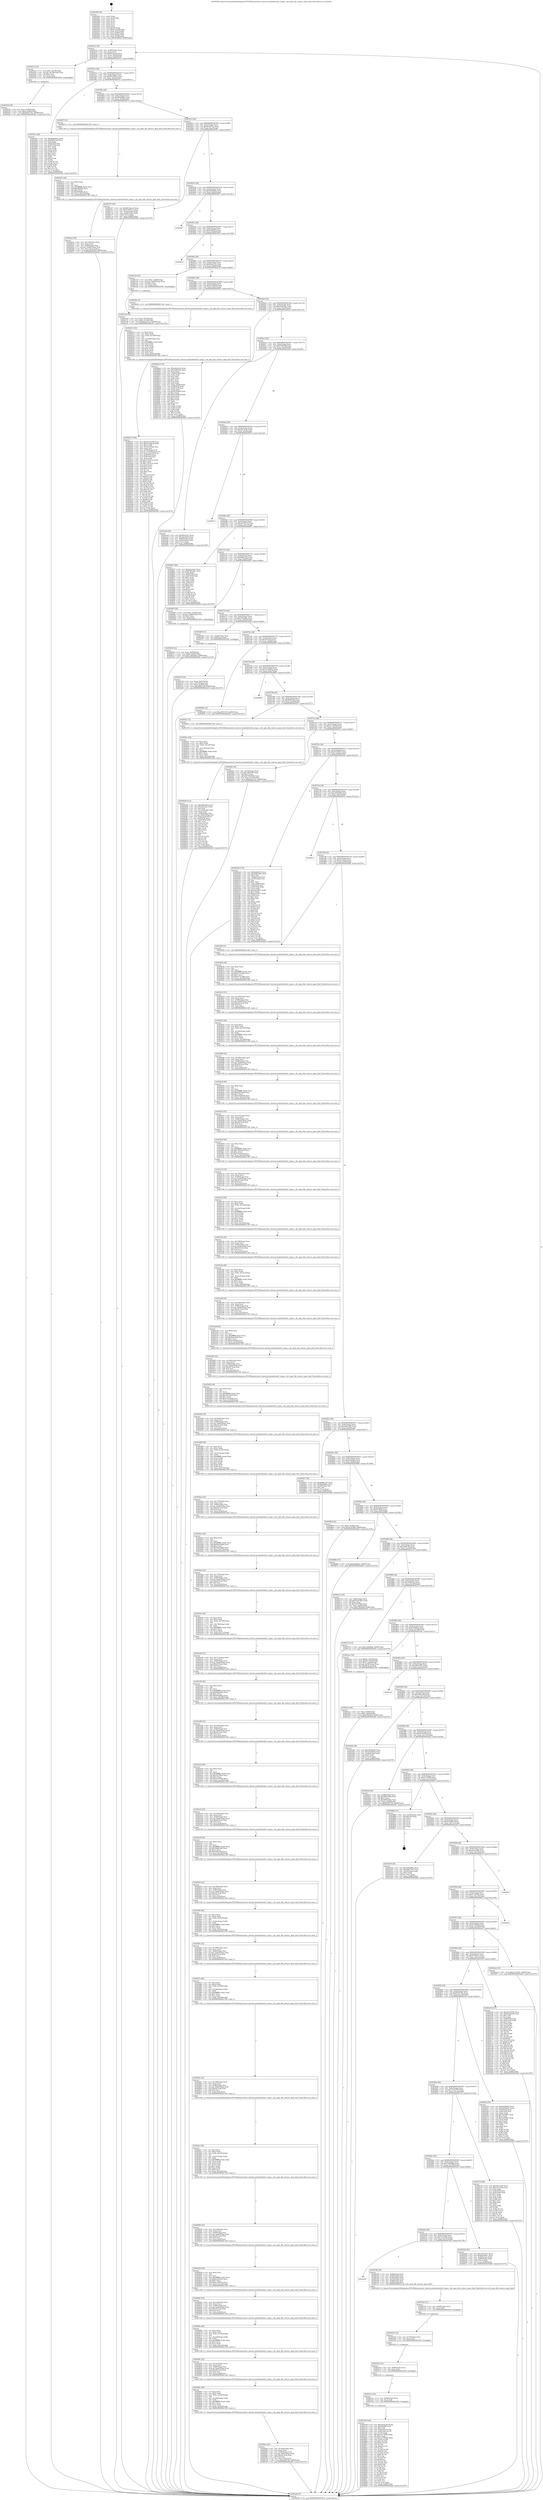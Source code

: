 digraph "0x403590" {
  label = "0x403590 (/mnt/c/Users/mathe/Desktop/tcc/POCII/binaries/extr_darwin-xnubsdnfsnfs4_vnops.c_nfs_open_file_remove_open_find_Final-ollvm.out::main(0))"
  labelloc = "t"
  node[shape=record]

  Entry [label="",width=0.3,height=0.3,shape=circle,fillcolor=black,style=filled]
  "0x4035c2" [label="{
     0x4035c2 [32]\l
     | [instrs]\l
     &nbsp;&nbsp;0x4035c2 \<+6\>: mov -0x98(%rbp),%eax\l
     &nbsp;&nbsp;0x4035c8 \<+2\>: mov %eax,%ecx\l
     &nbsp;&nbsp;0x4035ca \<+6\>: sub $0x8018acad,%ecx\l
     &nbsp;&nbsp;0x4035d0 \<+6\>: mov %eax,-0x9c(%rbp)\l
     &nbsp;&nbsp;0x4035d6 \<+6\>: mov %ecx,-0xa0(%rbp)\l
     &nbsp;&nbsp;0x4035dc \<+6\>: je 000000000040431e \<main+0xd8e\>\l
  }"]
  "0x40431e" [label="{
     0x40431e [23]\l
     | [instrs]\l
     &nbsp;&nbsp;0x40431e \<+7\>: movl $0x1,-0x78(%rbp)\l
     &nbsp;&nbsp;0x404325 \<+4\>: movslq -0x78(%rbp),%rax\l
     &nbsp;&nbsp;0x404329 \<+4\>: shl $0x2,%rax\l
     &nbsp;&nbsp;0x40432d \<+3\>: mov %rax,%rdi\l
     &nbsp;&nbsp;0x404330 \<+5\>: call 0000000000401050 \<malloc@plt\>\l
     | [calls]\l
     &nbsp;&nbsp;0x401050 \{1\} (unknown)\l
  }"]
  "0x4035e2" [label="{
     0x4035e2 [28]\l
     | [instrs]\l
     &nbsp;&nbsp;0x4035e2 \<+5\>: jmp 00000000004035e7 \<main+0x57\>\l
     &nbsp;&nbsp;0x4035e7 \<+6\>: mov -0x9c(%rbp),%eax\l
     &nbsp;&nbsp;0x4035ed \<+5\>: sub $0x8810901e,%eax\l
     &nbsp;&nbsp;0x4035f2 \<+6\>: mov %eax,-0xa4(%rbp)\l
     &nbsp;&nbsp;0x4035f8 \<+6\>: je 0000000000404551 \<main+0xfc1\>\l
  }"]
  Exit [label="",width=0.3,height=0.3,shape=circle,fillcolor=black,style=filled,peripheries=2]
  "0x404551" [label="{
     0x404551 [86]\l
     | [instrs]\l
     &nbsp;&nbsp;0x404551 \<+5\>: mov $0x8d0e842a,%eax\l
     &nbsp;&nbsp;0x404556 \<+5\>: mov $0xd60072ef,%ecx\l
     &nbsp;&nbsp;0x40455b \<+2\>: xor %edx,%edx\l
     &nbsp;&nbsp;0x40455d \<+7\>: mov 0x407078,%esi\l
     &nbsp;&nbsp;0x404564 \<+7\>: mov 0x407058,%edi\l
     &nbsp;&nbsp;0x40456b \<+3\>: sub $0x1,%edx\l
     &nbsp;&nbsp;0x40456e \<+3\>: mov %esi,%r8d\l
     &nbsp;&nbsp;0x404571 \<+3\>: add %edx,%r8d\l
     &nbsp;&nbsp;0x404574 \<+4\>: imul %r8d,%esi\l
     &nbsp;&nbsp;0x404578 \<+3\>: and $0x1,%esi\l
     &nbsp;&nbsp;0x40457b \<+3\>: cmp $0x0,%esi\l
     &nbsp;&nbsp;0x40457e \<+4\>: sete %r9b\l
     &nbsp;&nbsp;0x404582 \<+3\>: cmp $0xa,%edi\l
     &nbsp;&nbsp;0x404585 \<+4\>: setl %r10b\l
     &nbsp;&nbsp;0x404589 \<+3\>: mov %r9b,%r11b\l
     &nbsp;&nbsp;0x40458c \<+3\>: and %r10b,%r11b\l
     &nbsp;&nbsp;0x40458f \<+3\>: xor %r10b,%r9b\l
     &nbsp;&nbsp;0x404592 \<+3\>: or %r9b,%r11b\l
     &nbsp;&nbsp;0x404595 \<+4\>: test $0x1,%r11b\l
     &nbsp;&nbsp;0x404599 \<+3\>: cmovne %ecx,%eax\l
     &nbsp;&nbsp;0x40459c \<+6\>: mov %eax,-0x98(%rbp)\l
     &nbsp;&nbsp;0x4045a2 \<+5\>: jmp 0000000000404a00 \<main+0x1470\>\l
  }"]
  "0x4035fe" [label="{
     0x4035fe [28]\l
     | [instrs]\l
     &nbsp;&nbsp;0x4035fe \<+5\>: jmp 0000000000403603 \<main+0x73\>\l
     &nbsp;&nbsp;0x403603 \<+6\>: mov -0x9c(%rbp),%eax\l
     &nbsp;&nbsp;0x403609 \<+5\>: sub $0x883dd6bc,%eax\l
     &nbsp;&nbsp;0x40360e \<+6\>: mov %eax,-0xa8(%rbp)\l
     &nbsp;&nbsp;0x403614 \<+6\>: je 0000000000404475 \<main+0xee5\>\l
  }"]
  "0x4047d9" [label="{
     0x4047d9 [146]\l
     | [instrs]\l
     &nbsp;&nbsp;0x4047d9 \<+5\>: mov $0x45e4ca83,%edx\l
     &nbsp;&nbsp;0x4047de \<+5\>: mov $0x45e8fdc,%esi\l
     &nbsp;&nbsp;0x4047e3 \<+2\>: mov $0x1,%al\l
     &nbsp;&nbsp;0x4047e5 \<+8\>: mov 0x407078,%r10d\l
     &nbsp;&nbsp;0x4047ed \<+8\>: mov 0x407058,%r11d\l
     &nbsp;&nbsp;0x4047f5 \<+3\>: mov %r10d,%ebx\l
     &nbsp;&nbsp;0x4047f8 \<+6\>: add $0x3a17085b,%ebx\l
     &nbsp;&nbsp;0x4047fe \<+3\>: sub $0x1,%ebx\l
     &nbsp;&nbsp;0x404801 \<+6\>: sub $0x3a17085b,%ebx\l
     &nbsp;&nbsp;0x404807 \<+4\>: imul %ebx,%r10d\l
     &nbsp;&nbsp;0x40480b \<+4\>: and $0x1,%r10d\l
     &nbsp;&nbsp;0x40480f \<+4\>: cmp $0x0,%r10d\l
     &nbsp;&nbsp;0x404813 \<+4\>: sete %r14b\l
     &nbsp;&nbsp;0x404817 \<+4\>: cmp $0xa,%r11d\l
     &nbsp;&nbsp;0x40481b \<+4\>: setl %r15b\l
     &nbsp;&nbsp;0x40481f \<+3\>: mov %r14b,%r12b\l
     &nbsp;&nbsp;0x404822 \<+4\>: xor $0xff,%r12b\l
     &nbsp;&nbsp;0x404826 \<+3\>: mov %r15b,%r13b\l
     &nbsp;&nbsp;0x404829 \<+4\>: xor $0xff,%r13b\l
     &nbsp;&nbsp;0x40482d \<+2\>: xor $0x1,%al\l
     &nbsp;&nbsp;0x40482f \<+3\>: mov %r12b,%cl\l
     &nbsp;&nbsp;0x404832 \<+3\>: and $0xff,%cl\l
     &nbsp;&nbsp;0x404835 \<+3\>: and %al,%r14b\l
     &nbsp;&nbsp;0x404838 \<+3\>: mov %r13b,%dil\l
     &nbsp;&nbsp;0x40483b \<+4\>: and $0xff,%dil\l
     &nbsp;&nbsp;0x40483f \<+3\>: and %al,%r15b\l
     &nbsp;&nbsp;0x404842 \<+3\>: or %r14b,%cl\l
     &nbsp;&nbsp;0x404845 \<+3\>: or %r15b,%dil\l
     &nbsp;&nbsp;0x404848 \<+3\>: xor %dil,%cl\l
     &nbsp;&nbsp;0x40484b \<+3\>: or %r13b,%r12b\l
     &nbsp;&nbsp;0x40484e \<+4\>: xor $0xff,%r12b\l
     &nbsp;&nbsp;0x404852 \<+2\>: or $0x1,%al\l
     &nbsp;&nbsp;0x404854 \<+3\>: and %al,%r12b\l
     &nbsp;&nbsp;0x404857 \<+3\>: or %r12b,%cl\l
     &nbsp;&nbsp;0x40485a \<+3\>: test $0x1,%cl\l
     &nbsp;&nbsp;0x40485d \<+3\>: cmovne %esi,%edx\l
     &nbsp;&nbsp;0x404860 \<+6\>: mov %edx,-0x98(%rbp)\l
     &nbsp;&nbsp;0x404866 \<+5\>: jmp 0000000000404a00 \<main+0x1470\>\l
  }"]
  "0x404475" [label="{
     0x404475 [5]\l
     | [instrs]\l
     &nbsp;&nbsp;0x404475 \<+5\>: call 0000000000401160 \<next_i\>\l
     | [calls]\l
     &nbsp;&nbsp;0x401160 \{1\} (/mnt/c/Users/mathe/Desktop/tcc/POCII/binaries/extr_darwin-xnubsdnfsnfs4_vnops.c_nfs_open_file_remove_open_find_Final-ollvm.out::next_i)\l
  }"]
  "0x40361a" [label="{
     0x40361a [28]\l
     | [instrs]\l
     &nbsp;&nbsp;0x40361a \<+5\>: jmp 000000000040361f \<main+0x8f\>\l
     &nbsp;&nbsp;0x40361f \<+6\>: mov -0x9c(%rbp),%eax\l
     &nbsp;&nbsp;0x403625 \<+5\>: sub $0x8ae457ae,%eax\l
     &nbsp;&nbsp;0x40362a \<+6\>: mov %eax,-0xac(%rbp)\l
     &nbsp;&nbsp;0x403630 \<+6\>: je 0000000000404167 \<main+0xbd7\>\l
  }"]
  "0x4047ca" [label="{
     0x4047ca [15]\l
     | [instrs]\l
     &nbsp;&nbsp;0x4047ca \<+7\>: mov -0x90(%rbp),%rcx\l
     &nbsp;&nbsp;0x4047d1 \<+3\>: mov %rcx,%rdi\l
     &nbsp;&nbsp;0x4047d4 \<+5\>: call 0000000000401030 \<free@plt\>\l
     | [calls]\l
     &nbsp;&nbsp;0x401030 \{1\} (unknown)\l
  }"]
  "0x404167" [label="{
     0x404167 [30]\l
     | [instrs]\l
     &nbsp;&nbsp;0x404167 \<+5\>: mov $0x8018acad,%eax\l
     &nbsp;&nbsp;0x40416c \<+5\>: mov $0x57336c1e,%ecx\l
     &nbsp;&nbsp;0x404171 \<+3\>: mov -0x74(%rbp),%edx\l
     &nbsp;&nbsp;0x404174 \<+3\>: cmp -0x68(%rbp),%edx\l
     &nbsp;&nbsp;0x404177 \<+3\>: cmovl %ecx,%eax\l
     &nbsp;&nbsp;0x40417a \<+6\>: mov %eax,-0x98(%rbp)\l
     &nbsp;&nbsp;0x404180 \<+5\>: jmp 0000000000404a00 \<main+0x1470\>\l
  }"]
  "0x403636" [label="{
     0x403636 [28]\l
     | [instrs]\l
     &nbsp;&nbsp;0x403636 \<+5\>: jmp 000000000040363b \<main+0xab\>\l
     &nbsp;&nbsp;0x40363b \<+6\>: mov -0x9c(%rbp),%eax\l
     &nbsp;&nbsp;0x403641 \<+5\>: sub $0x8d0e842a,%eax\l
     &nbsp;&nbsp;0x403646 \<+6\>: mov %eax,-0xb0(%rbp)\l
     &nbsp;&nbsp;0x40364c \<+6\>: je 0000000000404927 \<main+0x1397\>\l
  }"]
  "0x4047be" [label="{
     0x4047be [12]\l
     | [instrs]\l
     &nbsp;&nbsp;0x4047be \<+4\>: mov -0x80(%rbp),%rcx\l
     &nbsp;&nbsp;0x4047c2 \<+3\>: mov %rcx,%rdi\l
     &nbsp;&nbsp;0x4047c5 \<+5\>: call 0000000000401030 \<free@plt\>\l
     | [calls]\l
     &nbsp;&nbsp;0x401030 \{1\} (unknown)\l
  }"]
  "0x404927" [label="{
     0x404927\l
  }", style=dashed]
  "0x403652" [label="{
     0x403652 [28]\l
     | [instrs]\l
     &nbsp;&nbsp;0x403652 \<+5\>: jmp 0000000000403657 \<main+0xc7\>\l
     &nbsp;&nbsp;0x403657 \<+6\>: mov -0x9c(%rbp),%eax\l
     &nbsp;&nbsp;0x40365d \<+5\>: sub $0x8eafb453,%eax\l
     &nbsp;&nbsp;0x403662 \<+6\>: mov %eax,-0xb4(%rbp)\l
     &nbsp;&nbsp;0x403668 \<+6\>: je 0000000000404918 \<main+0x1388\>\l
  }"]
  "0x4047b2" [label="{
     0x4047b2 [12]\l
     | [instrs]\l
     &nbsp;&nbsp;0x4047b2 \<+4\>: mov -0x70(%rbp),%rcx\l
     &nbsp;&nbsp;0x4047b6 \<+3\>: mov %rcx,%rdi\l
     &nbsp;&nbsp;0x4047b9 \<+5\>: call 0000000000401030 \<free@plt\>\l
     | [calls]\l
     &nbsp;&nbsp;0x401030 \{1\} (unknown)\l
  }"]
  "0x404918" [label="{
     0x404918\l
  }", style=dashed]
  "0x40366e" [label="{
     0x40366e [28]\l
     | [instrs]\l
     &nbsp;&nbsp;0x40366e \<+5\>: jmp 0000000000403673 \<main+0xe3\>\l
     &nbsp;&nbsp;0x403673 \<+6\>: mov -0x9c(%rbp),%eax\l
     &nbsp;&nbsp;0x403679 \<+5\>: sub $0x8f4a2141,%eax\l
     &nbsp;&nbsp;0x40367e \<+6\>: mov %eax,-0xb8(%rbp)\l
     &nbsp;&nbsp;0x403684 \<+6\>: je 0000000000404136 \<main+0xba6\>\l
  }"]
  "0x4047a6" [label="{
     0x4047a6 [12]\l
     | [instrs]\l
     &nbsp;&nbsp;0x4047a6 \<+4\>: mov -0x60(%rbp),%rcx\l
     &nbsp;&nbsp;0x4047aa \<+3\>: mov %rcx,%rdi\l
     &nbsp;&nbsp;0x4047ad \<+5\>: call 0000000000401030 \<free@plt\>\l
     | [calls]\l
     &nbsp;&nbsp;0x401030 \{1\} (unknown)\l
  }"]
  "0x404136" [label="{
     0x404136 [23]\l
     | [instrs]\l
     &nbsp;&nbsp;0x404136 \<+7\>: movl $0x1,-0x68(%rbp)\l
     &nbsp;&nbsp;0x40413d \<+4\>: movslq -0x68(%rbp),%rax\l
     &nbsp;&nbsp;0x404141 \<+4\>: shl $0x2,%rax\l
     &nbsp;&nbsp;0x404145 \<+3\>: mov %rax,%rdi\l
     &nbsp;&nbsp;0x404148 \<+5\>: call 0000000000401050 \<malloc@plt\>\l
     | [calls]\l
     &nbsp;&nbsp;0x401050 \{1\} (unknown)\l
  }"]
  "0x40368a" [label="{
     0x40368a [28]\l
     | [instrs]\l
     &nbsp;&nbsp;0x40368a \<+5\>: jmp 000000000040368f \<main+0xff\>\l
     &nbsp;&nbsp;0x40368f \<+6\>: mov -0x9c(%rbp),%eax\l
     &nbsp;&nbsp;0x403695 \<+5\>: sub $0x95229e00,%eax\l
     &nbsp;&nbsp;0x40369a \<+6\>: mov %eax,-0xbc(%rbp)\l
     &nbsp;&nbsp;0x4036a0 \<+6\>: je 000000000040420e \<main+0xc7e\>\l
  }"]
  "0x403a26" [label="{
     0x403a26\l
  }", style=dashed]
  "0x40420e" [label="{
     0x40420e [5]\l
     | [instrs]\l
     &nbsp;&nbsp;0x40420e \<+5\>: call 0000000000401160 \<next_i\>\l
     | [calls]\l
     &nbsp;&nbsp;0x401160 \{1\} (/mnt/c/Users/mathe/Desktop/tcc/POCII/binaries/extr_darwin-xnubsdnfsnfs4_vnops.c_nfs_open_file_remove_open_find_Final-ollvm.out::next_i)\l
  }"]
  "0x4036a6" [label="{
     0x4036a6 [28]\l
     | [instrs]\l
     &nbsp;&nbsp;0x4036a6 \<+5\>: jmp 00000000004036ab \<main+0x11b\>\l
     &nbsp;&nbsp;0x4036ab \<+6\>: mov -0x9c(%rbp),%eax\l
     &nbsp;&nbsp;0x4036b1 \<+5\>: sub $0x95d4c9bc,%eax\l
     &nbsp;&nbsp;0x4036b6 \<+6\>: mov %eax,-0xc0(%rbp)\l
     &nbsp;&nbsp;0x4036bc \<+6\>: je 00000000004046ad \<main+0x111d\>\l
  }"]
  "0x404788" [label="{
     0x404788 [30]\l
     | [instrs]\l
     &nbsp;&nbsp;0x404788 \<+4\>: mov -0x60(%rbp),%rdi\l
     &nbsp;&nbsp;0x40478c \<+3\>: mov -0x50(%rbp),%esi\l
     &nbsp;&nbsp;0x40478f \<+3\>: mov -0x54(%rbp),%edx\l
     &nbsp;&nbsp;0x404792 \<+4\>: mov -0x70(%rbp),%rcx\l
     &nbsp;&nbsp;0x404796 \<+4\>: mov -0x80(%rbp),%r8\l
     &nbsp;&nbsp;0x40479a \<+7\>: mov -0x90(%rbp),%r9\l
     &nbsp;&nbsp;0x4047a1 \<+5\>: call 0000000000401240 \<nfs_open_file_remove_open_find\>\l
     | [calls]\l
     &nbsp;&nbsp;0x401240 \{1\} (/mnt/c/Users/mathe/Desktop/tcc/POCII/binaries/extr_darwin-xnubsdnfsnfs4_vnops.c_nfs_open_file_remove_open_find_Final-ollvm.out::nfs_open_file_remove_open_find)\l
  }"]
  "0x4046ad" [label="{
     0x4046ad [118]\l
     | [instrs]\l
     &nbsp;&nbsp;0x4046ad \<+5\>: mov $0xa4ec4c4c,%eax\l
     &nbsp;&nbsp;0x4046b2 \<+5\>: mov $0x1df4b14a,%ecx\l
     &nbsp;&nbsp;0x4046b7 \<+2\>: xor %edx,%edx\l
     &nbsp;&nbsp;0x4046b9 \<+6\>: mov -0x94(%rbp),%esi\l
     &nbsp;&nbsp;0x4046bf \<+2\>: mov %edx,%edi\l
     &nbsp;&nbsp;0x4046c1 \<+2\>: sub %esi,%edi\l
     &nbsp;&nbsp;0x4046c3 \<+2\>: mov %edx,%esi\l
     &nbsp;&nbsp;0x4046c5 \<+3\>: sub $0x1,%esi\l
     &nbsp;&nbsp;0x4046c8 \<+2\>: add %esi,%edi\l
     &nbsp;&nbsp;0x4046ca \<+2\>: sub %edi,%edx\l
     &nbsp;&nbsp;0x4046cc \<+6\>: mov %edx,-0x94(%rbp)\l
     &nbsp;&nbsp;0x4046d2 \<+7\>: mov 0x407078,%edx\l
     &nbsp;&nbsp;0x4046d9 \<+7\>: mov 0x407058,%esi\l
     &nbsp;&nbsp;0x4046e0 \<+2\>: mov %edx,%edi\l
     &nbsp;&nbsp;0x4046e2 \<+6\>: sub $0x3f1928e0,%edi\l
     &nbsp;&nbsp;0x4046e8 \<+3\>: sub $0x1,%edi\l
     &nbsp;&nbsp;0x4046eb \<+6\>: add $0x3f1928e0,%edi\l
     &nbsp;&nbsp;0x4046f1 \<+3\>: imul %edi,%edx\l
     &nbsp;&nbsp;0x4046f4 \<+3\>: and $0x1,%edx\l
     &nbsp;&nbsp;0x4046f7 \<+3\>: cmp $0x0,%edx\l
     &nbsp;&nbsp;0x4046fa \<+4\>: sete %r8b\l
     &nbsp;&nbsp;0x4046fe \<+3\>: cmp $0xa,%esi\l
     &nbsp;&nbsp;0x404701 \<+4\>: setl %r9b\l
     &nbsp;&nbsp;0x404705 \<+3\>: mov %r8b,%r10b\l
     &nbsp;&nbsp;0x404708 \<+3\>: and %r9b,%r10b\l
     &nbsp;&nbsp;0x40470b \<+3\>: xor %r9b,%r8b\l
     &nbsp;&nbsp;0x40470e \<+3\>: or %r8b,%r10b\l
     &nbsp;&nbsp;0x404711 \<+4\>: test $0x1,%r10b\l
     &nbsp;&nbsp;0x404715 \<+3\>: cmovne %ecx,%eax\l
     &nbsp;&nbsp;0x404718 \<+6\>: mov %eax,-0x98(%rbp)\l
     &nbsp;&nbsp;0x40471e \<+5\>: jmp 0000000000404a00 \<main+0x1470\>\l
  }"]
  "0x4036c2" [label="{
     0x4036c2 [28]\l
     | [instrs]\l
     &nbsp;&nbsp;0x4036c2 \<+5\>: jmp 00000000004036c7 \<main+0x137\>\l
     &nbsp;&nbsp;0x4036c7 \<+6\>: mov -0x9c(%rbp),%eax\l
     &nbsp;&nbsp;0x4036cd \<+5\>: sub $0x9782d26f,%eax\l
     &nbsp;&nbsp;0x4036d2 \<+6\>: mov %eax,-0xc4(%rbp)\l
     &nbsp;&nbsp;0x4036d8 \<+6\>: je 0000000000403ae8 \<main+0x558\>\l
  }"]
  "0x4045d8" [label="{
     0x4045d8 [112]\l
     | [instrs]\l
     &nbsp;&nbsp;0x4045d8 \<+5\>: mov $0x8d0e842a,%ecx\l
     &nbsp;&nbsp;0x4045dd \<+5\>: mov $0xc5fcefae,%edx\l
     &nbsp;&nbsp;0x4045e2 \<+2\>: xor %esi,%esi\l
     &nbsp;&nbsp;0x4045e4 \<+6\>: mov -0x1c8(%rbp),%edi\l
     &nbsp;&nbsp;0x4045ea \<+3\>: imul %eax,%edi\l
     &nbsp;&nbsp;0x4045ed \<+7\>: mov -0x90(%rbp),%r8\l
     &nbsp;&nbsp;0x4045f4 \<+7\>: movslq -0x94(%rbp),%r9\l
     &nbsp;&nbsp;0x4045fb \<+4\>: mov %edi,(%r8,%r9,4)\l
     &nbsp;&nbsp;0x4045ff \<+7\>: mov 0x407078,%eax\l
     &nbsp;&nbsp;0x404606 \<+7\>: mov 0x407058,%edi\l
     &nbsp;&nbsp;0x40460d \<+3\>: sub $0x1,%esi\l
     &nbsp;&nbsp;0x404610 \<+3\>: mov %eax,%r10d\l
     &nbsp;&nbsp;0x404613 \<+3\>: add %esi,%r10d\l
     &nbsp;&nbsp;0x404616 \<+4\>: imul %r10d,%eax\l
     &nbsp;&nbsp;0x40461a \<+3\>: and $0x1,%eax\l
     &nbsp;&nbsp;0x40461d \<+3\>: cmp $0x0,%eax\l
     &nbsp;&nbsp;0x404620 \<+4\>: sete %r11b\l
     &nbsp;&nbsp;0x404624 \<+3\>: cmp $0xa,%edi\l
     &nbsp;&nbsp;0x404627 \<+3\>: setl %bl\l
     &nbsp;&nbsp;0x40462a \<+3\>: mov %r11b,%r14b\l
     &nbsp;&nbsp;0x40462d \<+3\>: and %bl,%r14b\l
     &nbsp;&nbsp;0x404630 \<+3\>: xor %bl,%r11b\l
     &nbsp;&nbsp;0x404633 \<+3\>: or %r11b,%r14b\l
     &nbsp;&nbsp;0x404636 \<+4\>: test $0x1,%r14b\l
     &nbsp;&nbsp;0x40463a \<+3\>: cmovne %edx,%ecx\l
     &nbsp;&nbsp;0x40463d \<+6\>: mov %ecx,-0x98(%rbp)\l
     &nbsp;&nbsp;0x404643 \<+5\>: jmp 0000000000404a00 \<main+0x1470\>\l
  }"]
  "0x403ae8" [label="{
     0x403ae8 [30]\l
     | [instrs]\l
     &nbsp;&nbsp;0x403ae8 \<+5\>: mov $0x8f4a2141,%eax\l
     &nbsp;&nbsp;0x403aed \<+5\>: mov $0xe6c293cf,%ecx\l
     &nbsp;&nbsp;0x403af2 \<+3\>: mov -0x64(%rbp),%edx\l
     &nbsp;&nbsp;0x403af5 \<+3\>: cmp -0x58(%rbp),%edx\l
     &nbsp;&nbsp;0x403af8 \<+3\>: cmovl %ecx,%eax\l
     &nbsp;&nbsp;0x403afb \<+6\>: mov %eax,-0x98(%rbp)\l
     &nbsp;&nbsp;0x403b01 \<+5\>: jmp 0000000000404a00 \<main+0x1470\>\l
  }"]
  "0x4036de" [label="{
     0x4036de [28]\l
     | [instrs]\l
     &nbsp;&nbsp;0x4036de \<+5\>: jmp 00000000004036e3 \<main+0x153\>\l
     &nbsp;&nbsp;0x4036e3 \<+6\>: mov -0x9c(%rbp),%eax\l
     &nbsp;&nbsp;0x4036e9 \<+5\>: sub $0xa4ec4c4c,%eax\l
     &nbsp;&nbsp;0x4036ee \<+6\>: mov %eax,-0xc8(%rbp)\l
     &nbsp;&nbsp;0x4036f4 \<+6\>: je 000000000040497d \<main+0x13ed\>\l
  }"]
  "0x4045ac" [label="{
     0x4045ac [44]\l
     | [instrs]\l
     &nbsp;&nbsp;0x4045ac \<+2\>: xor %ecx,%ecx\l
     &nbsp;&nbsp;0x4045ae \<+5\>: mov $0x2,%edx\l
     &nbsp;&nbsp;0x4045b3 \<+6\>: mov %edx,-0x1c4(%rbp)\l
     &nbsp;&nbsp;0x4045b9 \<+1\>: cltd\l
     &nbsp;&nbsp;0x4045ba \<+6\>: mov -0x1c4(%rbp),%esi\l
     &nbsp;&nbsp;0x4045c0 \<+2\>: idiv %esi\l
     &nbsp;&nbsp;0x4045c2 \<+6\>: imul $0xfffffffe,%edx,%edx\l
     &nbsp;&nbsp;0x4045c8 \<+3\>: sub $0x1,%ecx\l
     &nbsp;&nbsp;0x4045cb \<+2\>: sub %ecx,%edx\l
     &nbsp;&nbsp;0x4045cd \<+6\>: mov %edx,-0x1c8(%rbp)\l
     &nbsp;&nbsp;0x4045d3 \<+5\>: call 0000000000401160 \<next_i\>\l
     | [calls]\l
     &nbsp;&nbsp;0x401160 \{1\} (/mnt/c/Users/mathe/Desktop/tcc/POCII/binaries/extr_darwin-xnubsdnfsnfs4_vnops.c_nfs_open_file_remove_open_find_Final-ollvm.out::next_i)\l
  }"]
  "0x40497d" [label="{
     0x40497d\l
  }", style=dashed]
  "0x4036fa" [label="{
     0x4036fa [28]\l
     | [instrs]\l
     &nbsp;&nbsp;0x4036fa \<+5\>: jmp 00000000004036ff \<main+0x16f\>\l
     &nbsp;&nbsp;0x4036ff \<+6\>: mov -0x9c(%rbp),%eax\l
     &nbsp;&nbsp;0x403705 \<+5\>: sub $0xa679157d,%eax\l
     &nbsp;&nbsp;0x40370a \<+6\>: mov %eax,-0xcc(%rbp)\l
     &nbsp;&nbsp;0x403710 \<+6\>: je 0000000000404657 \<main+0x10c7\>\l
  }"]
  "0x403a0a" [label="{
     0x403a0a [28]\l
     | [instrs]\l
     &nbsp;&nbsp;0x403a0a \<+5\>: jmp 0000000000403a0f \<main+0x47f\>\l
     &nbsp;&nbsp;0x403a0f \<+6\>: mov -0x9c(%rbp),%eax\l
     &nbsp;&nbsp;0x403a15 \<+5\>: sub $0x7ac21e83,%eax\l
     &nbsp;&nbsp;0x403a1a \<+6\>: mov %eax,-0x13c(%rbp)\l
     &nbsp;&nbsp;0x403a20 \<+6\>: je 0000000000404788 \<main+0x11f8\>\l
  }"]
  "0x404657" [label="{
     0x404657 [86]\l
     | [instrs]\l
     &nbsp;&nbsp;0x404657 \<+5\>: mov $0xa4ec4c4c,%eax\l
     &nbsp;&nbsp;0x40465c \<+5\>: mov $0x95d4c9bc,%ecx\l
     &nbsp;&nbsp;0x404661 \<+2\>: xor %edx,%edx\l
     &nbsp;&nbsp;0x404663 \<+7\>: mov 0x407078,%esi\l
     &nbsp;&nbsp;0x40466a \<+7\>: mov 0x407058,%edi\l
     &nbsp;&nbsp;0x404671 \<+3\>: sub $0x1,%edx\l
     &nbsp;&nbsp;0x404674 \<+3\>: mov %esi,%r8d\l
     &nbsp;&nbsp;0x404677 \<+3\>: add %edx,%r8d\l
     &nbsp;&nbsp;0x40467a \<+4\>: imul %r8d,%esi\l
     &nbsp;&nbsp;0x40467e \<+3\>: and $0x1,%esi\l
     &nbsp;&nbsp;0x404681 \<+3\>: cmp $0x0,%esi\l
     &nbsp;&nbsp;0x404684 \<+4\>: sete %r9b\l
     &nbsp;&nbsp;0x404688 \<+3\>: cmp $0xa,%edi\l
     &nbsp;&nbsp;0x40468b \<+4\>: setl %r10b\l
     &nbsp;&nbsp;0x40468f \<+3\>: mov %r9b,%r11b\l
     &nbsp;&nbsp;0x404692 \<+3\>: and %r10b,%r11b\l
     &nbsp;&nbsp;0x404695 \<+3\>: xor %r10b,%r9b\l
     &nbsp;&nbsp;0x404698 \<+3\>: or %r9b,%r11b\l
     &nbsp;&nbsp;0x40469b \<+4\>: test $0x1,%r11b\l
     &nbsp;&nbsp;0x40469f \<+3\>: cmovne %ecx,%eax\l
     &nbsp;&nbsp;0x4046a2 \<+6\>: mov %eax,-0x98(%rbp)\l
     &nbsp;&nbsp;0x4046a8 \<+5\>: jmp 0000000000404a00 \<main+0x1470\>\l
  }"]
  "0x403716" [label="{
     0x403716 [28]\l
     | [instrs]\l
     &nbsp;&nbsp;0x403716 \<+5\>: jmp 000000000040371b \<main+0x18b\>\l
     &nbsp;&nbsp;0x40371b \<+6\>: mov -0x9c(%rbp),%eax\l
     &nbsp;&nbsp;0x403721 \<+5\>: sub $0xb99bc165,%eax\l
     &nbsp;&nbsp;0x403726 \<+6\>: mov %eax,-0xd0(%rbp)\l
     &nbsp;&nbsp;0x40372c \<+6\>: je 00000000004044f0 \<main+0xf60\>\l
  }"]
  "0x40452d" [label="{
     0x40452d [36]\l
     | [instrs]\l
     &nbsp;&nbsp;0x40452d \<+5\>: mov $0x716c2707,%eax\l
     &nbsp;&nbsp;0x404532 \<+5\>: mov $0x8810901e,%ecx\l
     &nbsp;&nbsp;0x404537 \<+6\>: mov -0x94(%rbp),%edx\l
     &nbsp;&nbsp;0x40453d \<+6\>: cmp -0x88(%rbp),%edx\l
     &nbsp;&nbsp;0x404543 \<+3\>: cmovl %ecx,%eax\l
     &nbsp;&nbsp;0x404546 \<+6\>: mov %eax,-0x98(%rbp)\l
     &nbsp;&nbsp;0x40454c \<+5\>: jmp 0000000000404a00 \<main+0x1470\>\l
  }"]
  "0x4044f0" [label="{
     0x4044f0 [29]\l
     | [instrs]\l
     &nbsp;&nbsp;0x4044f0 \<+10\>: movl $0x1,-0x88(%rbp)\l
     &nbsp;&nbsp;0x4044fa \<+7\>: movslq -0x88(%rbp),%rax\l
     &nbsp;&nbsp;0x404501 \<+4\>: shl $0x2,%rax\l
     &nbsp;&nbsp;0x404505 \<+3\>: mov %rax,%rdi\l
     &nbsp;&nbsp;0x404508 \<+5\>: call 0000000000401050 \<malloc@plt\>\l
     | [calls]\l
     &nbsp;&nbsp;0x401050 \{1\} (unknown)\l
  }"]
  "0x403732" [label="{
     0x403732 [28]\l
     | [instrs]\l
     &nbsp;&nbsp;0x403732 \<+5\>: jmp 0000000000403737 \<main+0x1a7\>\l
     &nbsp;&nbsp;0x403737 \<+6\>: mov -0x9c(%rbp),%eax\l
     &nbsp;&nbsp;0x40373d \<+5\>: sub $0xc09edd0c,%eax\l
     &nbsp;&nbsp;0x403742 \<+6\>: mov %eax,-0xd4(%rbp)\l
     &nbsp;&nbsp;0x403748 \<+6\>: je 0000000000403a69 \<main+0x4d9\>\l
  }"]
  "0x4039ee" [label="{
     0x4039ee [28]\l
     | [instrs]\l
     &nbsp;&nbsp;0x4039ee \<+5\>: jmp 00000000004039f3 \<main+0x463\>\l
     &nbsp;&nbsp;0x4039f3 \<+6\>: mov -0x9c(%rbp),%eax\l
     &nbsp;&nbsp;0x4039f9 \<+5\>: sub $0x7a9d4dbd,%eax\l
     &nbsp;&nbsp;0x4039fe \<+6\>: mov %eax,-0x138(%rbp)\l
     &nbsp;&nbsp;0x403a04 \<+6\>: je 000000000040452d \<main+0xf9d\>\l
  }"]
  "0x403a69" [label="{
     0x403a69 [13]\l
     | [instrs]\l
     &nbsp;&nbsp;0x403a69 \<+4\>: mov -0x48(%rbp),%rax\l
     &nbsp;&nbsp;0x403a6d \<+4\>: mov 0x8(%rax),%rdi\l
     &nbsp;&nbsp;0x403a71 \<+5\>: call 0000000000401060 \<atoi@plt\>\l
     | [calls]\l
     &nbsp;&nbsp;0x401060 \{1\} (unknown)\l
  }"]
  "0x40374e" [label="{
     0x40374e [28]\l
     | [instrs]\l
     &nbsp;&nbsp;0x40374e \<+5\>: jmp 0000000000403753 \<main+0x1c3\>\l
     &nbsp;&nbsp;0x403753 \<+6\>: mov -0x9c(%rbp),%eax\l
     &nbsp;&nbsp;0x403759 \<+5\>: sub $0xc5fcefae,%eax\l
     &nbsp;&nbsp;0x40375e \<+6\>: mov %eax,-0xd8(%rbp)\l
     &nbsp;&nbsp;0x403764 \<+6\>: je 0000000000404648 \<main+0x10b8\>\l
  }"]
  "0x404732" [label="{
     0x404732 [86]\l
     | [instrs]\l
     &nbsp;&nbsp;0x404732 \<+5\>: mov $0x45e4ca83,%eax\l
     &nbsp;&nbsp;0x404737 \<+5\>: mov $0x7ac21e83,%ecx\l
     &nbsp;&nbsp;0x40473c \<+2\>: xor %edx,%edx\l
     &nbsp;&nbsp;0x40473e \<+7\>: mov 0x407078,%esi\l
     &nbsp;&nbsp;0x404745 \<+7\>: mov 0x407058,%edi\l
     &nbsp;&nbsp;0x40474c \<+3\>: sub $0x1,%edx\l
     &nbsp;&nbsp;0x40474f \<+3\>: mov %esi,%r8d\l
     &nbsp;&nbsp;0x404752 \<+3\>: add %edx,%r8d\l
     &nbsp;&nbsp;0x404755 \<+4\>: imul %r8d,%esi\l
     &nbsp;&nbsp;0x404759 \<+3\>: and $0x1,%esi\l
     &nbsp;&nbsp;0x40475c \<+3\>: cmp $0x0,%esi\l
     &nbsp;&nbsp;0x40475f \<+4\>: sete %r9b\l
     &nbsp;&nbsp;0x404763 \<+3\>: cmp $0xa,%edi\l
     &nbsp;&nbsp;0x404766 \<+4\>: setl %r10b\l
     &nbsp;&nbsp;0x40476a \<+3\>: mov %r9b,%r11b\l
     &nbsp;&nbsp;0x40476d \<+3\>: and %r10b,%r11b\l
     &nbsp;&nbsp;0x404770 \<+3\>: xor %r10b,%r9b\l
     &nbsp;&nbsp;0x404773 \<+3\>: or %r9b,%r11b\l
     &nbsp;&nbsp;0x404776 \<+4\>: test $0x1,%r11b\l
     &nbsp;&nbsp;0x40477a \<+3\>: cmovne %ecx,%eax\l
     &nbsp;&nbsp;0x40477d \<+6\>: mov %eax,-0x98(%rbp)\l
     &nbsp;&nbsp;0x404783 \<+5\>: jmp 0000000000404a00 \<main+0x1470\>\l
  }"]
  "0x404648" [label="{
     0x404648 [15]\l
     | [instrs]\l
     &nbsp;&nbsp;0x404648 \<+10\>: movl $0xa679157d,-0x98(%rbp)\l
     &nbsp;&nbsp;0x404652 \<+5\>: jmp 0000000000404a00 \<main+0x1470\>\l
  }"]
  "0x40376a" [label="{
     0x40376a [28]\l
     | [instrs]\l
     &nbsp;&nbsp;0x40376a \<+5\>: jmp 000000000040376f \<main+0x1df\>\l
     &nbsp;&nbsp;0x40376f \<+6\>: mov -0x9c(%rbp),%eax\l
     &nbsp;&nbsp;0x403775 \<+5\>: sub $0xd15ab03b,%eax\l
     &nbsp;&nbsp;0x40377a \<+6\>: mov %eax,-0xdc(%rbp)\l
     &nbsp;&nbsp;0x403780 \<+6\>: je 0000000000404889 \<main+0x12f9\>\l
  }"]
  "0x40450d" [label="{
     0x40450d [32]\l
     | [instrs]\l
     &nbsp;&nbsp;0x40450d \<+7\>: mov %rax,-0x90(%rbp)\l
     &nbsp;&nbsp;0x404514 \<+10\>: movl $0x0,-0x94(%rbp)\l
     &nbsp;&nbsp;0x40451e \<+10\>: movl $0x7a9d4dbd,-0x98(%rbp)\l
     &nbsp;&nbsp;0x404528 \<+5\>: jmp 0000000000404a00 \<main+0x1470\>\l
  }"]
  "0x404889" [label="{
     0x404889\l
  }", style=dashed]
  "0x403786" [label="{
     0x403786 [28]\l
     | [instrs]\l
     &nbsp;&nbsp;0x403786 \<+5\>: jmp 000000000040378b \<main+0x1fb\>\l
     &nbsp;&nbsp;0x40378b \<+6\>: mov -0x9c(%rbp),%eax\l
     &nbsp;&nbsp;0x403791 \<+5\>: sub $0xd60072ef,%eax\l
     &nbsp;&nbsp;0x403796 \<+6\>: mov %eax,-0xe0(%rbp)\l
     &nbsp;&nbsp;0x40379c \<+6\>: je 00000000004045a7 \<main+0x1017\>\l
  }"]
  "0x4044a2" [label="{
     0x4044a2 [38]\l
     | [instrs]\l
     &nbsp;&nbsp;0x4044a2 \<+6\>: mov -0x1c0(%rbp),%ecx\l
     &nbsp;&nbsp;0x4044a8 \<+3\>: imul %eax,%ecx\l
     &nbsp;&nbsp;0x4044ab \<+4\>: mov -0x80(%rbp),%rsi\l
     &nbsp;&nbsp;0x4044af \<+7\>: movslq -0x84(%rbp),%rdi\l
     &nbsp;&nbsp;0x4044b6 \<+3\>: mov %ecx,(%rsi,%rdi,4)\l
     &nbsp;&nbsp;0x4044b9 \<+10\>: movl $0x3812524f,-0x98(%rbp)\l
     &nbsp;&nbsp;0x4044c3 \<+5\>: jmp 0000000000404a00 \<main+0x1470\>\l
  }"]
  "0x4045a7" [label="{
     0x4045a7 [5]\l
     | [instrs]\l
     &nbsp;&nbsp;0x4045a7 \<+5\>: call 0000000000401160 \<next_i\>\l
     | [calls]\l
     &nbsp;&nbsp;0x401160 \{1\} (/mnt/c/Users/mathe/Desktop/tcc/POCII/binaries/extr_darwin-xnubsdnfsnfs4_vnops.c_nfs_open_file_remove_open_find_Final-ollvm.out::next_i)\l
  }"]
  "0x4037a2" [label="{
     0x4037a2 [28]\l
     | [instrs]\l
     &nbsp;&nbsp;0x4037a2 \<+5\>: jmp 00000000004037a7 \<main+0x217\>\l
     &nbsp;&nbsp;0x4037a7 \<+6\>: mov -0x9c(%rbp),%eax\l
     &nbsp;&nbsp;0x4037ad \<+5\>: sub $0xe1c1b034,%eax\l
     &nbsp;&nbsp;0x4037b2 \<+6\>: mov %eax,-0xe4(%rbp)\l
     &nbsp;&nbsp;0x4037b8 \<+6\>: je 00000000004042fc \<main+0xd6c\>\l
  }"]
  "0x40447a" [label="{
     0x40447a [40]\l
     | [instrs]\l
     &nbsp;&nbsp;0x40447a \<+5\>: mov $0x2,%ecx\l
     &nbsp;&nbsp;0x40447f \<+1\>: cltd\l
     &nbsp;&nbsp;0x404480 \<+2\>: idiv %ecx\l
     &nbsp;&nbsp;0x404482 \<+6\>: imul $0xfffffffe,%edx,%ecx\l
     &nbsp;&nbsp;0x404488 \<+6\>: add $0xf5fd2ffa,%ecx\l
     &nbsp;&nbsp;0x40448e \<+3\>: add $0x1,%ecx\l
     &nbsp;&nbsp;0x404491 \<+6\>: sub $0xf5fd2ffa,%ecx\l
     &nbsp;&nbsp;0x404497 \<+6\>: mov %ecx,-0x1c0(%rbp)\l
     &nbsp;&nbsp;0x40449d \<+5\>: call 0000000000401160 \<next_i\>\l
     | [calls]\l
     &nbsp;&nbsp;0x401160 \{1\} (/mnt/c/Users/mathe/Desktop/tcc/POCII/binaries/extr_darwin-xnubsdnfsnfs4_vnops.c_nfs_open_file_remove_open_find_Final-ollvm.out::next_i)\l
  }"]
  "0x4042fc" [label="{
     0x4042fc [34]\l
     | [instrs]\l
     &nbsp;&nbsp;0x4042fc \<+3\>: mov -0x74(%rbp),%eax\l
     &nbsp;&nbsp;0x4042ff \<+5\>: sub $0x748c93f3,%eax\l
     &nbsp;&nbsp;0x404304 \<+3\>: add $0x1,%eax\l
     &nbsp;&nbsp;0x404307 \<+5\>: add $0x748c93f3,%eax\l
     &nbsp;&nbsp;0x40430c \<+3\>: mov %eax,-0x74(%rbp)\l
     &nbsp;&nbsp;0x40430f \<+10\>: movl $0x8ae457ae,-0x98(%rbp)\l
     &nbsp;&nbsp;0x404319 \<+5\>: jmp 0000000000404a00 \<main+0x1470\>\l
  }"]
  "0x4037be" [label="{
     0x4037be [28]\l
     | [instrs]\l
     &nbsp;&nbsp;0x4037be \<+5\>: jmp 00000000004037c3 \<main+0x233\>\l
     &nbsp;&nbsp;0x4037c3 \<+6\>: mov -0x9c(%rbp),%eax\l
     &nbsp;&nbsp;0x4037c9 \<+5\>: sub $0xe4236247,%eax\l
     &nbsp;&nbsp;0x4037ce \<+6\>: mov %eax,-0xe8(%rbp)\l
     &nbsp;&nbsp;0x4037d4 \<+6\>: je 00000000004043ad \<main+0xe1d\>\l
  }"]
  "0x4039d2" [label="{
     0x4039d2 [28]\l
     | [instrs]\l
     &nbsp;&nbsp;0x4039d2 \<+5\>: jmp 00000000004039d7 \<main+0x447\>\l
     &nbsp;&nbsp;0x4039d7 \<+6\>: mov -0x9c(%rbp),%eax\l
     &nbsp;&nbsp;0x4039dd \<+5\>: sub $0x716c2707,%eax\l
     &nbsp;&nbsp;0x4039e2 \<+6\>: mov %eax,-0x134(%rbp)\l
     &nbsp;&nbsp;0x4039e8 \<+6\>: je 0000000000404732 \<main+0x11a2\>\l
  }"]
  "0x4043ad" [label="{
     0x4043ad [170]\l
     | [instrs]\l
     &nbsp;&nbsp;0x4043ad \<+5\>: mov $0x8eafb453,%eax\l
     &nbsp;&nbsp;0x4043b2 \<+5\>: mov $0xe88e7403,%ecx\l
     &nbsp;&nbsp;0x4043b7 \<+2\>: mov $0x1,%dl\l
     &nbsp;&nbsp;0x4043b9 \<+6\>: mov -0x84(%rbp),%esi\l
     &nbsp;&nbsp;0x4043bf \<+3\>: cmp -0x78(%rbp),%esi\l
     &nbsp;&nbsp;0x4043c2 \<+4\>: setl %dil\l
     &nbsp;&nbsp;0x4043c6 \<+4\>: and $0x1,%dil\l
     &nbsp;&nbsp;0x4043ca \<+4\>: mov %dil,-0x29(%rbp)\l
     &nbsp;&nbsp;0x4043ce \<+7\>: mov 0x407078,%esi\l
     &nbsp;&nbsp;0x4043d5 \<+8\>: mov 0x407058,%r8d\l
     &nbsp;&nbsp;0x4043dd \<+3\>: mov %esi,%r9d\l
     &nbsp;&nbsp;0x4043e0 \<+7\>: add $0xe4a3387c,%r9d\l
     &nbsp;&nbsp;0x4043e7 \<+4\>: sub $0x1,%r9d\l
     &nbsp;&nbsp;0x4043eb \<+7\>: sub $0xe4a3387c,%r9d\l
     &nbsp;&nbsp;0x4043f2 \<+4\>: imul %r9d,%esi\l
     &nbsp;&nbsp;0x4043f6 \<+3\>: and $0x1,%esi\l
     &nbsp;&nbsp;0x4043f9 \<+3\>: cmp $0x0,%esi\l
     &nbsp;&nbsp;0x4043fc \<+4\>: sete %dil\l
     &nbsp;&nbsp;0x404400 \<+4\>: cmp $0xa,%r8d\l
     &nbsp;&nbsp;0x404404 \<+4\>: setl %r10b\l
     &nbsp;&nbsp;0x404408 \<+3\>: mov %dil,%r11b\l
     &nbsp;&nbsp;0x40440b \<+4\>: xor $0xff,%r11b\l
     &nbsp;&nbsp;0x40440f \<+3\>: mov %r10b,%bl\l
     &nbsp;&nbsp;0x404412 \<+3\>: xor $0xff,%bl\l
     &nbsp;&nbsp;0x404415 \<+3\>: xor $0x0,%dl\l
     &nbsp;&nbsp;0x404418 \<+3\>: mov %r11b,%r14b\l
     &nbsp;&nbsp;0x40441b \<+4\>: and $0x0,%r14b\l
     &nbsp;&nbsp;0x40441f \<+3\>: and %dl,%dil\l
     &nbsp;&nbsp;0x404422 \<+3\>: mov %bl,%r15b\l
     &nbsp;&nbsp;0x404425 \<+4\>: and $0x0,%r15b\l
     &nbsp;&nbsp;0x404429 \<+3\>: and %dl,%r10b\l
     &nbsp;&nbsp;0x40442c \<+3\>: or %dil,%r14b\l
     &nbsp;&nbsp;0x40442f \<+3\>: or %r10b,%r15b\l
     &nbsp;&nbsp;0x404432 \<+3\>: xor %r15b,%r14b\l
     &nbsp;&nbsp;0x404435 \<+3\>: or %bl,%r11b\l
     &nbsp;&nbsp;0x404438 \<+4\>: xor $0xff,%r11b\l
     &nbsp;&nbsp;0x40443c \<+3\>: or $0x0,%dl\l
     &nbsp;&nbsp;0x40443f \<+3\>: and %dl,%r11b\l
     &nbsp;&nbsp;0x404442 \<+3\>: or %r11b,%r14b\l
     &nbsp;&nbsp;0x404445 \<+4\>: test $0x1,%r14b\l
     &nbsp;&nbsp;0x404449 \<+3\>: cmovne %ecx,%eax\l
     &nbsp;&nbsp;0x40444c \<+6\>: mov %eax,-0x98(%rbp)\l
     &nbsp;&nbsp;0x404452 \<+5\>: jmp 0000000000404a00 \<main+0x1470\>\l
  }"]
  "0x4037da" [label="{
     0x4037da [28]\l
     | [instrs]\l
     &nbsp;&nbsp;0x4037da \<+5\>: jmp 00000000004037df \<main+0x24f\>\l
     &nbsp;&nbsp;0x4037df \<+6\>: mov -0x9c(%rbp),%eax\l
     &nbsp;&nbsp;0x4037e5 \<+5\>: sub $0xe450ab56,%eax\l
     &nbsp;&nbsp;0x4037ea \<+6\>: mov %eax,-0xec(%rbp)\l
     &nbsp;&nbsp;0x4037f0 \<+6\>: je 000000000040487a \<main+0x12ea\>\l
  }"]
  "0x404352" [label="{
     0x404352 [91]\l
     | [instrs]\l
     &nbsp;&nbsp;0x404352 \<+5\>: mov $0x8eafb453,%eax\l
     &nbsp;&nbsp;0x404357 \<+5\>: mov $0xe4236247,%ecx\l
     &nbsp;&nbsp;0x40435c \<+7\>: mov 0x407078,%edx\l
     &nbsp;&nbsp;0x404363 \<+7\>: mov 0x407058,%esi\l
     &nbsp;&nbsp;0x40436a \<+2\>: mov %edx,%edi\l
     &nbsp;&nbsp;0x40436c \<+6\>: add $0x7bc6df47,%edi\l
     &nbsp;&nbsp;0x404372 \<+3\>: sub $0x1,%edi\l
     &nbsp;&nbsp;0x404375 \<+6\>: sub $0x7bc6df47,%edi\l
     &nbsp;&nbsp;0x40437b \<+3\>: imul %edi,%edx\l
     &nbsp;&nbsp;0x40437e \<+3\>: and $0x1,%edx\l
     &nbsp;&nbsp;0x404381 \<+3\>: cmp $0x0,%edx\l
     &nbsp;&nbsp;0x404384 \<+4\>: sete %r8b\l
     &nbsp;&nbsp;0x404388 \<+3\>: cmp $0xa,%esi\l
     &nbsp;&nbsp;0x40438b \<+4\>: setl %r9b\l
     &nbsp;&nbsp;0x40438f \<+3\>: mov %r8b,%r10b\l
     &nbsp;&nbsp;0x404392 \<+3\>: and %r9b,%r10b\l
     &nbsp;&nbsp;0x404395 \<+3\>: xor %r9b,%r8b\l
     &nbsp;&nbsp;0x404398 \<+3\>: or %r8b,%r10b\l
     &nbsp;&nbsp;0x40439b \<+4\>: test $0x1,%r10b\l
     &nbsp;&nbsp;0x40439f \<+3\>: cmovne %ecx,%eax\l
     &nbsp;&nbsp;0x4043a2 \<+6\>: mov %eax,-0x98(%rbp)\l
     &nbsp;&nbsp;0x4043a8 \<+5\>: jmp 0000000000404a00 \<main+0x1470\>\l
  }"]
  "0x40487a" [label="{
     0x40487a\l
  }", style=dashed]
  "0x4037f6" [label="{
     0x4037f6 [28]\l
     | [instrs]\l
     &nbsp;&nbsp;0x4037f6 \<+5\>: jmp 00000000004037fb \<main+0x26b\>\l
     &nbsp;&nbsp;0x4037fb \<+6\>: mov -0x9c(%rbp),%eax\l
     &nbsp;&nbsp;0x403801 \<+5\>: sub $0xe6c293cf,%eax\l
     &nbsp;&nbsp;0x403806 \<+6\>: mov %eax,-0xf0(%rbp)\l
     &nbsp;&nbsp;0x40380c \<+6\>: je 0000000000403b06 \<main+0x576\>\l
  }"]
  "0x404335" [label="{
     0x404335 [29]\l
     | [instrs]\l
     &nbsp;&nbsp;0x404335 \<+4\>: mov %rax,-0x80(%rbp)\l
     &nbsp;&nbsp;0x404339 \<+10\>: movl $0x0,-0x84(%rbp)\l
     &nbsp;&nbsp;0x404343 \<+10\>: movl $0x6934770e,-0x98(%rbp)\l
     &nbsp;&nbsp;0x40434d \<+5\>: jmp 0000000000404a00 \<main+0x1470\>\l
  }"]
  "0x403b06" [label="{
     0x403b06 [5]\l
     | [instrs]\l
     &nbsp;&nbsp;0x403b06 \<+5\>: call 0000000000401160 \<next_i\>\l
     | [calls]\l
     &nbsp;&nbsp;0x401160 \{1\} (/mnt/c/Users/mathe/Desktop/tcc/POCII/binaries/extr_darwin-xnubsdnfsnfs4_vnops.c_nfs_open_file_remove_open_find_Final-ollvm.out::next_i)\l
  }"]
  "0x403812" [label="{
     0x403812 [28]\l
     | [instrs]\l
     &nbsp;&nbsp;0x403812 \<+5\>: jmp 0000000000403817 \<main+0x287\>\l
     &nbsp;&nbsp;0x403817 \<+6\>: mov -0x9c(%rbp),%eax\l
     &nbsp;&nbsp;0x40381d \<+5\>: sub $0xe88e7403,%eax\l
     &nbsp;&nbsp;0x403822 \<+6\>: mov %eax,-0xf4(%rbp)\l
     &nbsp;&nbsp;0x403828 \<+6\>: je 0000000000404457 \<main+0xec7\>\l
  }"]
  "0x404247" [label="{
     0x404247 [166]\l
     | [instrs]\l
     &nbsp;&nbsp;0x404247 \<+5\>: mov $0x47e35782,%ecx\l
     &nbsp;&nbsp;0x40424c \<+5\>: mov $0x4a7046e8,%edx\l
     &nbsp;&nbsp;0x404251 \<+3\>: mov $0x1,%r8b\l
     &nbsp;&nbsp;0x404254 \<+6\>: mov -0x1bc(%rbp),%esi\l
     &nbsp;&nbsp;0x40425a \<+3\>: imul %eax,%esi\l
     &nbsp;&nbsp;0x40425d \<+4\>: mov -0x70(%rbp),%r9\l
     &nbsp;&nbsp;0x404261 \<+4\>: movslq -0x74(%rbp),%r10\l
     &nbsp;&nbsp;0x404265 \<+4\>: mov %esi,(%r9,%r10,4)\l
     &nbsp;&nbsp;0x404269 \<+7\>: mov 0x407078,%eax\l
     &nbsp;&nbsp;0x404270 \<+7\>: mov 0x407058,%esi\l
     &nbsp;&nbsp;0x404277 \<+2\>: mov %eax,%edi\l
     &nbsp;&nbsp;0x404279 \<+6\>: add $0x174cd1ac,%edi\l
     &nbsp;&nbsp;0x40427f \<+3\>: sub $0x1,%edi\l
     &nbsp;&nbsp;0x404282 \<+6\>: sub $0x174cd1ac,%edi\l
     &nbsp;&nbsp;0x404288 \<+3\>: imul %edi,%eax\l
     &nbsp;&nbsp;0x40428b \<+3\>: and $0x1,%eax\l
     &nbsp;&nbsp;0x40428e \<+3\>: cmp $0x0,%eax\l
     &nbsp;&nbsp;0x404291 \<+4\>: sete %r11b\l
     &nbsp;&nbsp;0x404295 \<+3\>: cmp $0xa,%esi\l
     &nbsp;&nbsp;0x404298 \<+3\>: setl %bl\l
     &nbsp;&nbsp;0x40429b \<+3\>: mov %r11b,%r14b\l
     &nbsp;&nbsp;0x40429e \<+4\>: xor $0xff,%r14b\l
     &nbsp;&nbsp;0x4042a2 \<+3\>: mov %bl,%r15b\l
     &nbsp;&nbsp;0x4042a5 \<+4\>: xor $0xff,%r15b\l
     &nbsp;&nbsp;0x4042a9 \<+4\>: xor $0x0,%r8b\l
     &nbsp;&nbsp;0x4042ad \<+3\>: mov %r14b,%r12b\l
     &nbsp;&nbsp;0x4042b0 \<+4\>: and $0x0,%r12b\l
     &nbsp;&nbsp;0x4042b4 \<+3\>: and %r8b,%r11b\l
     &nbsp;&nbsp;0x4042b7 \<+3\>: mov %r15b,%r13b\l
     &nbsp;&nbsp;0x4042ba \<+4\>: and $0x0,%r13b\l
     &nbsp;&nbsp;0x4042be \<+3\>: and %r8b,%bl\l
     &nbsp;&nbsp;0x4042c1 \<+3\>: or %r11b,%r12b\l
     &nbsp;&nbsp;0x4042c4 \<+3\>: or %bl,%r13b\l
     &nbsp;&nbsp;0x4042c7 \<+3\>: xor %r13b,%r12b\l
     &nbsp;&nbsp;0x4042ca \<+3\>: or %r15b,%r14b\l
     &nbsp;&nbsp;0x4042cd \<+4\>: xor $0xff,%r14b\l
     &nbsp;&nbsp;0x4042d1 \<+4\>: or $0x0,%r8b\l
     &nbsp;&nbsp;0x4042d5 \<+3\>: and %r8b,%r14b\l
     &nbsp;&nbsp;0x4042d8 \<+3\>: or %r14b,%r12b\l
     &nbsp;&nbsp;0x4042db \<+4\>: test $0x1,%r12b\l
     &nbsp;&nbsp;0x4042df \<+3\>: cmovne %edx,%ecx\l
     &nbsp;&nbsp;0x4042e2 \<+6\>: mov %ecx,-0x98(%rbp)\l
     &nbsp;&nbsp;0x4042e8 \<+5\>: jmp 0000000000404a00 \<main+0x1470\>\l
  }"]
  "0x404457" [label="{
     0x404457 [30]\l
     | [instrs]\l
     &nbsp;&nbsp;0x404457 \<+5\>: mov $0xb99bc165,%eax\l
     &nbsp;&nbsp;0x40445c \<+5\>: mov $0x883dd6bc,%ecx\l
     &nbsp;&nbsp;0x404461 \<+3\>: mov -0x29(%rbp),%dl\l
     &nbsp;&nbsp;0x404464 \<+3\>: test $0x1,%dl\l
     &nbsp;&nbsp;0x404467 \<+3\>: cmovne %ecx,%eax\l
     &nbsp;&nbsp;0x40446a \<+6\>: mov %eax,-0x98(%rbp)\l
     &nbsp;&nbsp;0x404470 \<+5\>: jmp 0000000000404a00 \<main+0x1470\>\l
  }"]
  "0x40382e" [label="{
     0x40382e [28]\l
     | [instrs]\l
     &nbsp;&nbsp;0x40382e \<+5\>: jmp 0000000000403833 \<main+0x2a3\>\l
     &nbsp;&nbsp;0x403833 \<+6\>: mov -0x9c(%rbp),%eax\l
     &nbsp;&nbsp;0x403839 \<+5\>: sub $0xfae468e2,%eax\l
     &nbsp;&nbsp;0x40383e \<+6\>: mov %eax,-0xf8(%rbp)\l
     &nbsp;&nbsp;0x403844 \<+6\>: je 000000000040489d \<main+0x130d\>\l
  }"]
  "0x404213" [label="{
     0x404213 [52]\l
     | [instrs]\l
     &nbsp;&nbsp;0x404213 \<+2\>: xor %ecx,%ecx\l
     &nbsp;&nbsp;0x404215 \<+5\>: mov $0x2,%edx\l
     &nbsp;&nbsp;0x40421a \<+6\>: mov %edx,-0x1b8(%rbp)\l
     &nbsp;&nbsp;0x404220 \<+1\>: cltd\l
     &nbsp;&nbsp;0x404221 \<+6\>: mov -0x1b8(%rbp),%esi\l
     &nbsp;&nbsp;0x404227 \<+2\>: idiv %esi\l
     &nbsp;&nbsp;0x404229 \<+6\>: imul $0xfffffffe,%edx,%edx\l
     &nbsp;&nbsp;0x40422f \<+2\>: mov %ecx,%edi\l
     &nbsp;&nbsp;0x404231 \<+2\>: sub %edx,%edi\l
     &nbsp;&nbsp;0x404233 \<+2\>: mov %ecx,%edx\l
     &nbsp;&nbsp;0x404235 \<+3\>: sub $0x1,%edx\l
     &nbsp;&nbsp;0x404238 \<+2\>: add %edx,%edi\l
     &nbsp;&nbsp;0x40423a \<+2\>: sub %edi,%ecx\l
     &nbsp;&nbsp;0x40423c \<+6\>: mov %ecx,-0x1bc(%rbp)\l
     &nbsp;&nbsp;0x404242 \<+5\>: call 0000000000401160 \<next_i\>\l
     | [calls]\l
     &nbsp;&nbsp;0x401160 \{1\} (/mnt/c/Users/mathe/Desktop/tcc/POCII/binaries/extr_darwin-xnubsdnfsnfs4_vnops.c_nfs_open_file_remove_open_find_Final-ollvm.out::next_i)\l
  }"]
  "0x40489d" [label="{
     0x40489d [22]\l
     | [instrs]\l
     &nbsp;&nbsp;0x40489d \<+7\>: movl $0x0,-0x38(%rbp)\l
     &nbsp;&nbsp;0x4048a4 \<+10\>: movl $0x41070ff4,-0x98(%rbp)\l
     &nbsp;&nbsp;0x4048ae \<+5\>: jmp 0000000000404a00 \<main+0x1470\>\l
  }"]
  "0x40384a" [label="{
     0x40384a [28]\l
     | [instrs]\l
     &nbsp;&nbsp;0x40384a \<+5\>: jmp 000000000040384f \<main+0x2bf\>\l
     &nbsp;&nbsp;0x40384f \<+6\>: mov -0x9c(%rbp),%eax\l
     &nbsp;&nbsp;0x403855 \<+5\>: sub $0x45e8fdc,%eax\l
     &nbsp;&nbsp;0x40385a \<+6\>: mov %eax,-0xfc(%rbp)\l
     &nbsp;&nbsp;0x403860 \<+6\>: je 000000000040486b \<main+0x12db\>\l
  }"]
  "0x4039b6" [label="{
     0x4039b6 [28]\l
     | [instrs]\l
     &nbsp;&nbsp;0x4039b6 \<+5\>: jmp 00000000004039bb \<main+0x42b\>\l
     &nbsp;&nbsp;0x4039bb \<+6\>: mov -0x9c(%rbp),%eax\l
     &nbsp;&nbsp;0x4039c1 \<+5\>: sub $0x6934770e,%eax\l
     &nbsp;&nbsp;0x4039c6 \<+6\>: mov %eax,-0x130(%rbp)\l
     &nbsp;&nbsp;0x4039cc \<+6\>: je 0000000000404352 \<main+0xdc2\>\l
  }"]
  "0x40486b" [label="{
     0x40486b [15]\l
     | [instrs]\l
     &nbsp;&nbsp;0x40486b \<+10\>: movl $0xfae468e2,-0x98(%rbp)\l
     &nbsp;&nbsp;0x404875 \<+5\>: jmp 0000000000404a00 \<main+0x1470\>\l
  }"]
  "0x403866" [label="{
     0x403866 [28]\l
     | [instrs]\l
     &nbsp;&nbsp;0x403866 \<+5\>: jmp 000000000040386b \<main+0x2db\>\l
     &nbsp;&nbsp;0x40386b \<+6\>: mov -0x9c(%rbp),%eax\l
     &nbsp;&nbsp;0x403871 \<+5\>: sub $0xba6675b,%eax\l
     &nbsp;&nbsp;0x403876 \<+6\>: mov %eax,-0x100(%rbp)\l
     &nbsp;&nbsp;0x40387c \<+6\>: je 0000000000404114 \<main+0xb84\>\l
  }"]
  "0x404185" [label="{
     0x404185 [137]\l
     | [instrs]\l
     &nbsp;&nbsp;0x404185 \<+5\>: mov $0x47e35782,%eax\l
     &nbsp;&nbsp;0x40418a \<+5\>: mov $0x95229e00,%ecx\l
     &nbsp;&nbsp;0x40418f \<+2\>: mov $0x1,%dl\l
     &nbsp;&nbsp;0x404191 \<+2\>: xor %esi,%esi\l
     &nbsp;&nbsp;0x404193 \<+7\>: mov 0x407078,%edi\l
     &nbsp;&nbsp;0x40419a \<+8\>: mov 0x407058,%r8d\l
     &nbsp;&nbsp;0x4041a2 \<+3\>: sub $0x1,%esi\l
     &nbsp;&nbsp;0x4041a5 \<+3\>: mov %edi,%r9d\l
     &nbsp;&nbsp;0x4041a8 \<+3\>: add %esi,%r9d\l
     &nbsp;&nbsp;0x4041ab \<+4\>: imul %r9d,%edi\l
     &nbsp;&nbsp;0x4041af \<+3\>: and $0x1,%edi\l
     &nbsp;&nbsp;0x4041b2 \<+3\>: cmp $0x0,%edi\l
     &nbsp;&nbsp;0x4041b5 \<+4\>: sete %r10b\l
     &nbsp;&nbsp;0x4041b9 \<+4\>: cmp $0xa,%r8d\l
     &nbsp;&nbsp;0x4041bd \<+4\>: setl %r11b\l
     &nbsp;&nbsp;0x4041c1 \<+3\>: mov %r10b,%bl\l
     &nbsp;&nbsp;0x4041c4 \<+3\>: xor $0xff,%bl\l
     &nbsp;&nbsp;0x4041c7 \<+3\>: mov %r11b,%r14b\l
     &nbsp;&nbsp;0x4041ca \<+4\>: xor $0xff,%r14b\l
     &nbsp;&nbsp;0x4041ce \<+3\>: xor $0x0,%dl\l
     &nbsp;&nbsp;0x4041d1 \<+3\>: mov %bl,%r15b\l
     &nbsp;&nbsp;0x4041d4 \<+4\>: and $0x0,%r15b\l
     &nbsp;&nbsp;0x4041d8 \<+3\>: and %dl,%r10b\l
     &nbsp;&nbsp;0x4041db \<+3\>: mov %r14b,%r12b\l
     &nbsp;&nbsp;0x4041de \<+4\>: and $0x0,%r12b\l
     &nbsp;&nbsp;0x4041e2 \<+3\>: and %dl,%r11b\l
     &nbsp;&nbsp;0x4041e5 \<+3\>: or %r10b,%r15b\l
     &nbsp;&nbsp;0x4041e8 \<+3\>: or %r11b,%r12b\l
     &nbsp;&nbsp;0x4041eb \<+3\>: xor %r12b,%r15b\l
     &nbsp;&nbsp;0x4041ee \<+3\>: or %r14b,%bl\l
     &nbsp;&nbsp;0x4041f1 \<+3\>: xor $0xff,%bl\l
     &nbsp;&nbsp;0x4041f4 \<+3\>: or $0x0,%dl\l
     &nbsp;&nbsp;0x4041f7 \<+2\>: and %dl,%bl\l
     &nbsp;&nbsp;0x4041f9 \<+3\>: or %bl,%r15b\l
     &nbsp;&nbsp;0x4041fc \<+4\>: test $0x1,%r15b\l
     &nbsp;&nbsp;0x404200 \<+3\>: cmovne %ecx,%eax\l
     &nbsp;&nbsp;0x404203 \<+6\>: mov %eax,-0x98(%rbp)\l
     &nbsp;&nbsp;0x404209 \<+5\>: jmp 0000000000404a00 \<main+0x1470\>\l
  }"]
  "0x404114" [label="{
     0x404114 [34]\l
     | [instrs]\l
     &nbsp;&nbsp;0x404114 \<+3\>: mov -0x64(%rbp),%eax\l
     &nbsp;&nbsp;0x404117 \<+5\>: add $0x55e478dc,%eax\l
     &nbsp;&nbsp;0x40411c \<+3\>: add $0x1,%eax\l
     &nbsp;&nbsp;0x40411f \<+5\>: sub $0x55e478dc,%eax\l
     &nbsp;&nbsp;0x404124 \<+3\>: mov %eax,-0x64(%rbp)\l
     &nbsp;&nbsp;0x404127 \<+10\>: movl $0x9782d26f,-0x98(%rbp)\l
     &nbsp;&nbsp;0x404131 \<+5\>: jmp 0000000000404a00 \<main+0x1470\>\l
  }"]
  "0x403882" [label="{
     0x403882 [28]\l
     | [instrs]\l
     &nbsp;&nbsp;0x403882 \<+5\>: jmp 0000000000403887 \<main+0x2f7\>\l
     &nbsp;&nbsp;0x403887 \<+6\>: mov -0x9c(%rbp),%eax\l
     &nbsp;&nbsp;0x40388d \<+5\>: sub $0x1df4b14a,%eax\l
     &nbsp;&nbsp;0x403892 \<+6\>: mov %eax,-0x104(%rbp)\l
     &nbsp;&nbsp;0x403898 \<+6\>: je 0000000000404723 \<main+0x1193\>\l
  }"]
  "0x40399a" [label="{
     0x40399a [28]\l
     | [instrs]\l
     &nbsp;&nbsp;0x40399a \<+5\>: jmp 000000000040399f \<main+0x40f\>\l
     &nbsp;&nbsp;0x40399f \<+6\>: mov -0x9c(%rbp),%eax\l
     &nbsp;&nbsp;0x4039a5 \<+5\>: sub $0x57336c1e,%eax\l
     &nbsp;&nbsp;0x4039aa \<+6\>: mov %eax,-0x12c(%rbp)\l
     &nbsp;&nbsp;0x4039b0 \<+6\>: je 0000000000404185 \<main+0xbf5\>\l
  }"]
  "0x404723" [label="{
     0x404723 [15]\l
     | [instrs]\l
     &nbsp;&nbsp;0x404723 \<+10\>: movl $0x7a9d4dbd,-0x98(%rbp)\l
     &nbsp;&nbsp;0x40472d \<+5\>: jmp 0000000000404a00 \<main+0x1470\>\l
  }"]
  "0x40389e" [label="{
     0x40389e [28]\l
     | [instrs]\l
     &nbsp;&nbsp;0x40389e \<+5\>: jmp 00000000004038a3 \<main+0x313\>\l
     &nbsp;&nbsp;0x4038a3 \<+6\>: mov -0x9c(%rbp),%eax\l
     &nbsp;&nbsp;0x4038a9 \<+5\>: sub $0x25a00dcb,%eax\l
     &nbsp;&nbsp;0x4038ae \<+6\>: mov %eax,-0x108(%rbp)\l
     &nbsp;&nbsp;0x4038b4 \<+6\>: je 0000000000403aac \<main+0x51c\>\l
  }"]
  "0x4042ed" [label="{
     0x4042ed [15]\l
     | [instrs]\l
     &nbsp;&nbsp;0x4042ed \<+10\>: movl $0xe1c1b034,-0x98(%rbp)\l
     &nbsp;&nbsp;0x4042f7 \<+5\>: jmp 0000000000404a00 \<main+0x1470\>\l
  }"]
  "0x403aac" [label="{
     0x403aac [34]\l
     | [instrs]\l
     &nbsp;&nbsp;0x403aac \<+7\>: movl $0x64,-0x50(%rbp)\l
     &nbsp;&nbsp;0x403ab3 \<+7\>: movl $0x64,-0x54(%rbp)\l
     &nbsp;&nbsp;0x403aba \<+7\>: movl $0x1,-0x58(%rbp)\l
     &nbsp;&nbsp;0x403ac1 \<+4\>: movslq -0x58(%rbp),%rax\l
     &nbsp;&nbsp;0x403ac5 \<+4\>: imul $0x50,%rax,%rdi\l
     &nbsp;&nbsp;0x403ac9 \<+5\>: call 0000000000401050 \<malloc@plt\>\l
     | [calls]\l
     &nbsp;&nbsp;0x401050 \{1\} (unknown)\l
  }"]
  "0x4038ba" [label="{
     0x4038ba [28]\l
     | [instrs]\l
     &nbsp;&nbsp;0x4038ba \<+5\>: jmp 00000000004038bf \<main+0x32f\>\l
     &nbsp;&nbsp;0x4038bf \<+6\>: mov -0x9c(%rbp),%eax\l
     &nbsp;&nbsp;0x4038c5 \<+5\>: sub $0x268c7497,%eax\l
     &nbsp;&nbsp;0x4038ca \<+6\>: mov %eax,-0x10c(%rbp)\l
     &nbsp;&nbsp;0x4038d0 \<+6\>: je 0000000000403a4e \<main+0x4be\>\l
  }"]
  "0x40397e" [label="{
     0x40397e [28]\l
     | [instrs]\l
     &nbsp;&nbsp;0x40397e \<+5\>: jmp 0000000000403983 \<main+0x3f3\>\l
     &nbsp;&nbsp;0x403983 \<+6\>: mov -0x9c(%rbp),%eax\l
     &nbsp;&nbsp;0x403989 \<+5\>: sub $0x4a7046e8,%eax\l
     &nbsp;&nbsp;0x40398e \<+6\>: mov %eax,-0x128(%rbp)\l
     &nbsp;&nbsp;0x403994 \<+6\>: je 00000000004042ed \<main+0xd5d\>\l
  }"]
  "0x403a4e" [label="{
     0x403a4e\l
  }", style=dashed]
  "0x4038d6" [label="{
     0x4038d6 [28]\l
     | [instrs]\l
     &nbsp;&nbsp;0x4038d6 \<+5\>: jmp 00000000004038db \<main+0x34b\>\l
     &nbsp;&nbsp;0x4038db \<+6\>: mov -0x9c(%rbp),%eax\l
     &nbsp;&nbsp;0x4038e1 \<+5\>: sub $0x29fb1e46,%eax\l
     &nbsp;&nbsp;0x4038e6 \<+6\>: mov %eax,-0x110(%rbp)\l
     &nbsp;&nbsp;0x4038ec \<+6\>: je 0000000000403a8e \<main+0x4fe\>\l
  }"]
  "0x4048c8" [label="{
     0x4048c8\l
  }", style=dashed]
  "0x403a8e" [label="{
     0x403a8e [30]\l
     | [instrs]\l
     &nbsp;&nbsp;0x403a8e \<+5\>: mov $0xe450ab56,%eax\l
     &nbsp;&nbsp;0x403a93 \<+5\>: mov $0x25a00dcb,%ecx\l
     &nbsp;&nbsp;0x403a98 \<+3\>: mov -0x30(%rbp),%edx\l
     &nbsp;&nbsp;0x403a9b \<+3\>: cmp $0x0,%edx\l
     &nbsp;&nbsp;0x403a9e \<+3\>: cmove %ecx,%eax\l
     &nbsp;&nbsp;0x403aa1 \<+6\>: mov %eax,-0x98(%rbp)\l
     &nbsp;&nbsp;0x403aa7 \<+5\>: jmp 0000000000404a00 \<main+0x1470\>\l
  }"]
  "0x4038f2" [label="{
     0x4038f2 [28]\l
     | [instrs]\l
     &nbsp;&nbsp;0x4038f2 \<+5\>: jmp 00000000004038f7 \<main+0x367\>\l
     &nbsp;&nbsp;0x4038f7 \<+6\>: mov -0x9c(%rbp),%eax\l
     &nbsp;&nbsp;0x4038fd \<+5\>: sub $0x3812524f,%eax\l
     &nbsp;&nbsp;0x403902 \<+6\>: mov %eax,-0x114(%rbp)\l
     &nbsp;&nbsp;0x403908 \<+6\>: je 00000000004044c8 \<main+0xf38\>\l
  }"]
  "0x403962" [label="{
     0x403962 [28]\l
     | [instrs]\l
     &nbsp;&nbsp;0x403962 \<+5\>: jmp 0000000000403967 \<main+0x3d7\>\l
     &nbsp;&nbsp;0x403967 \<+6\>: mov -0x9c(%rbp),%eax\l
     &nbsp;&nbsp;0x40396d \<+5\>: sub $0x47e35782,%eax\l
     &nbsp;&nbsp;0x403972 \<+6\>: mov %eax,-0x124(%rbp)\l
     &nbsp;&nbsp;0x403978 \<+6\>: je 00000000004048c8 \<main+0x1338\>\l
  }"]
  "0x4044c8" [label="{
     0x4044c8 [40]\l
     | [instrs]\l
     &nbsp;&nbsp;0x4044c8 \<+6\>: mov -0x84(%rbp),%eax\l
     &nbsp;&nbsp;0x4044ce \<+5\>: add $0x480310de,%eax\l
     &nbsp;&nbsp;0x4044d3 \<+3\>: add $0x1,%eax\l
     &nbsp;&nbsp;0x4044d6 \<+5\>: sub $0x480310de,%eax\l
     &nbsp;&nbsp;0x4044db \<+6\>: mov %eax,-0x84(%rbp)\l
     &nbsp;&nbsp;0x4044e1 \<+10\>: movl $0x6934770e,-0x98(%rbp)\l
     &nbsp;&nbsp;0x4044eb \<+5\>: jmp 0000000000404a00 \<main+0x1470\>\l
  }"]
  "0x40390e" [label="{
     0x40390e [28]\l
     | [instrs]\l
     &nbsp;&nbsp;0x40390e \<+5\>: jmp 0000000000403913 \<main+0x383\>\l
     &nbsp;&nbsp;0x403913 \<+6\>: mov -0x9c(%rbp),%eax\l
     &nbsp;&nbsp;0x403919 \<+5\>: sub $0x41070ff4,%eax\l
     &nbsp;&nbsp;0x40391e \<+6\>: mov %eax,-0x118(%rbp)\l
     &nbsp;&nbsp;0x403924 \<+6\>: je 00000000004048b3 \<main+0x1323\>\l
  }"]
  "0x4049a5" [label="{
     0x4049a5\l
  }", style=dashed]
  "0x4048b3" [label="{
     0x4048b3 [21]\l
     | [instrs]\l
     &nbsp;&nbsp;0x4048b3 \<+3\>: mov -0x38(%rbp),%eax\l
     &nbsp;&nbsp;0x4048b6 \<+7\>: add $0x1a8,%rsp\l
     &nbsp;&nbsp;0x4048bd \<+1\>: pop %rbx\l
     &nbsp;&nbsp;0x4048be \<+2\>: pop %r12\l
     &nbsp;&nbsp;0x4048c0 \<+2\>: pop %r13\l
     &nbsp;&nbsp;0x4048c2 \<+2\>: pop %r14\l
     &nbsp;&nbsp;0x4048c4 \<+2\>: pop %r15\l
     &nbsp;&nbsp;0x4048c6 \<+1\>: pop %rbp\l
     &nbsp;&nbsp;0x4048c7 \<+1\>: ret\l
  }"]
  "0x40392a" [label="{
     0x40392a [28]\l
     | [instrs]\l
     &nbsp;&nbsp;0x40392a \<+5\>: jmp 000000000040392f \<main+0x39f\>\l
     &nbsp;&nbsp;0x40392f \<+6\>: mov -0x9c(%rbp),%eax\l
     &nbsp;&nbsp;0x403935 \<+5\>: sub $0x432b60cf,%eax\l
     &nbsp;&nbsp;0x40393a \<+6\>: mov %eax,-0x11c(%rbp)\l
     &nbsp;&nbsp;0x403940 \<+6\>: je 0000000000403a30 \<main+0x4a0\>\l
  }"]
  "0x40414d" [label="{
     0x40414d [26]\l
     | [instrs]\l
     &nbsp;&nbsp;0x40414d \<+4\>: mov %rax,-0x70(%rbp)\l
     &nbsp;&nbsp;0x404151 \<+7\>: movl $0x0,-0x74(%rbp)\l
     &nbsp;&nbsp;0x404158 \<+10\>: movl $0x8ae457ae,-0x98(%rbp)\l
     &nbsp;&nbsp;0x404162 \<+5\>: jmp 0000000000404a00 \<main+0x1470\>\l
  }"]
  "0x403a30" [label="{
     0x403a30 [30]\l
     | [instrs]\l
     &nbsp;&nbsp;0x403a30 \<+5\>: mov $0xc09edd0c,%eax\l
     &nbsp;&nbsp;0x403a35 \<+5\>: mov $0x268c7497,%ecx\l
     &nbsp;&nbsp;0x403a3a \<+3\>: mov -0x34(%rbp),%edx\l
     &nbsp;&nbsp;0x403a3d \<+3\>: cmp $0x2,%edx\l
     &nbsp;&nbsp;0x403a40 \<+3\>: cmovne %ecx,%eax\l
     &nbsp;&nbsp;0x403a43 \<+6\>: mov %eax,-0x98(%rbp)\l
     &nbsp;&nbsp;0x403a49 \<+5\>: jmp 0000000000404a00 \<main+0x1470\>\l
  }"]
  "0x403946" [label="{
     0x403946 [28]\l
     | [instrs]\l
     &nbsp;&nbsp;0x403946 \<+5\>: jmp 000000000040394b \<main+0x3bb\>\l
     &nbsp;&nbsp;0x40394b \<+6\>: mov -0x9c(%rbp),%eax\l
     &nbsp;&nbsp;0x403951 \<+5\>: sub $0x45e4ca83,%eax\l
     &nbsp;&nbsp;0x403956 \<+6\>: mov %eax,-0x120(%rbp)\l
     &nbsp;&nbsp;0x40395c \<+6\>: je 00000000004049a5 \<main+0x1415\>\l
  }"]
  "0x404a00" [label="{
     0x404a00 [5]\l
     | [instrs]\l
     &nbsp;&nbsp;0x404a00 \<+5\>: jmp 00000000004035c2 \<main+0x32\>\l
  }"]
  "0x403590" [label="{
     0x403590 [50]\l
     | [instrs]\l
     &nbsp;&nbsp;0x403590 \<+1\>: push %rbp\l
     &nbsp;&nbsp;0x403591 \<+3\>: mov %rsp,%rbp\l
     &nbsp;&nbsp;0x403594 \<+2\>: push %r15\l
     &nbsp;&nbsp;0x403596 \<+2\>: push %r14\l
     &nbsp;&nbsp;0x403598 \<+2\>: push %r13\l
     &nbsp;&nbsp;0x40359a \<+2\>: push %r12\l
     &nbsp;&nbsp;0x40359c \<+1\>: push %rbx\l
     &nbsp;&nbsp;0x40359d \<+7\>: sub $0x1a8,%rsp\l
     &nbsp;&nbsp;0x4035a4 \<+7\>: movl $0x0,-0x38(%rbp)\l
     &nbsp;&nbsp;0x4035ab \<+3\>: mov %edi,-0x3c(%rbp)\l
     &nbsp;&nbsp;0x4035ae \<+4\>: mov %rsi,-0x48(%rbp)\l
     &nbsp;&nbsp;0x4035b2 \<+3\>: mov -0x3c(%rbp),%edi\l
     &nbsp;&nbsp;0x4035b5 \<+3\>: mov %edi,-0x34(%rbp)\l
     &nbsp;&nbsp;0x4035b8 \<+10\>: movl $0x432b60cf,-0x98(%rbp)\l
  }"]
  "0x403a76" [label="{
     0x403a76 [24]\l
     | [instrs]\l
     &nbsp;&nbsp;0x403a76 \<+3\>: mov %eax,-0x4c(%rbp)\l
     &nbsp;&nbsp;0x403a79 \<+3\>: mov -0x4c(%rbp),%eax\l
     &nbsp;&nbsp;0x403a7c \<+3\>: mov %eax,-0x30(%rbp)\l
     &nbsp;&nbsp;0x403a7f \<+10\>: movl $0x29fb1e46,-0x98(%rbp)\l
     &nbsp;&nbsp;0x403a89 \<+5\>: jmp 0000000000404a00 \<main+0x1470\>\l
  }"]
  "0x403ace" [label="{
     0x403ace [26]\l
     | [instrs]\l
     &nbsp;&nbsp;0x403ace \<+4\>: mov %rax,-0x60(%rbp)\l
     &nbsp;&nbsp;0x403ad2 \<+7\>: movl $0x0,-0x64(%rbp)\l
     &nbsp;&nbsp;0x403ad9 \<+10\>: movl $0x9782d26f,-0x98(%rbp)\l
     &nbsp;&nbsp;0x403ae3 \<+5\>: jmp 0000000000404a00 \<main+0x1470\>\l
  }"]
  "0x403b0b" [label="{
     0x403b0b [40]\l
     | [instrs]\l
     &nbsp;&nbsp;0x403b0b \<+5\>: mov $0x2,%ecx\l
     &nbsp;&nbsp;0x403b10 \<+1\>: cltd\l
     &nbsp;&nbsp;0x403b11 \<+2\>: idiv %ecx\l
     &nbsp;&nbsp;0x403b13 \<+6\>: imul $0xfffffffe,%edx,%ecx\l
     &nbsp;&nbsp;0x403b19 \<+6\>: sub $0xd11ec4bb,%ecx\l
     &nbsp;&nbsp;0x403b1f \<+3\>: add $0x1,%ecx\l
     &nbsp;&nbsp;0x403b22 \<+6\>: add $0xd11ec4bb,%ecx\l
     &nbsp;&nbsp;0x403b28 \<+6\>: mov %ecx,-0x140(%rbp)\l
     &nbsp;&nbsp;0x403b2e \<+5\>: call 0000000000401160 \<next_i\>\l
     | [calls]\l
     &nbsp;&nbsp;0x401160 \{1\} (/mnt/c/Users/mathe/Desktop/tcc/POCII/binaries/extr_darwin-xnubsdnfsnfs4_vnops.c_nfs_open_file_remove_open_find_Final-ollvm.out::next_i)\l
  }"]
  "0x403b33" [label="{
     0x403b33 [31]\l
     | [instrs]\l
     &nbsp;&nbsp;0x403b33 \<+6\>: mov -0x140(%rbp),%ecx\l
     &nbsp;&nbsp;0x403b39 \<+3\>: imul %eax,%ecx\l
     &nbsp;&nbsp;0x403b3c \<+4\>: mov -0x60(%rbp),%rsi\l
     &nbsp;&nbsp;0x403b40 \<+4\>: movslq -0x64(%rbp),%rdi\l
     &nbsp;&nbsp;0x403b44 \<+4\>: imul $0x50,%rdi,%rdi\l
     &nbsp;&nbsp;0x403b48 \<+3\>: add %rdi,%rsi\l
     &nbsp;&nbsp;0x403b4b \<+2\>: mov %ecx,(%rsi)\l
     &nbsp;&nbsp;0x403b4d \<+5\>: call 0000000000401160 \<next_i\>\l
     | [calls]\l
     &nbsp;&nbsp;0x401160 \{1\} (/mnt/c/Users/mathe/Desktop/tcc/POCII/binaries/extr_darwin-xnubsdnfsnfs4_vnops.c_nfs_open_file_remove_open_find_Final-ollvm.out::next_i)\l
  }"]
  "0x403b52" [label="{
     0x403b52 [46]\l
     | [instrs]\l
     &nbsp;&nbsp;0x403b52 \<+2\>: xor %ecx,%ecx\l
     &nbsp;&nbsp;0x403b54 \<+5\>: mov $0x2,%edx\l
     &nbsp;&nbsp;0x403b59 \<+6\>: mov %edx,-0x144(%rbp)\l
     &nbsp;&nbsp;0x403b5f \<+1\>: cltd\l
     &nbsp;&nbsp;0x403b60 \<+7\>: mov -0x144(%rbp),%r8d\l
     &nbsp;&nbsp;0x403b67 \<+3\>: idiv %r8d\l
     &nbsp;&nbsp;0x403b6a \<+6\>: imul $0xfffffffe,%edx,%edx\l
     &nbsp;&nbsp;0x403b70 \<+3\>: sub $0x1,%ecx\l
     &nbsp;&nbsp;0x403b73 \<+2\>: sub %ecx,%edx\l
     &nbsp;&nbsp;0x403b75 \<+6\>: mov %edx,-0x148(%rbp)\l
     &nbsp;&nbsp;0x403b7b \<+5\>: call 0000000000401160 \<next_i\>\l
     | [calls]\l
     &nbsp;&nbsp;0x401160 \{1\} (/mnt/c/Users/mathe/Desktop/tcc/POCII/binaries/extr_darwin-xnubsdnfsnfs4_vnops.c_nfs_open_file_remove_open_find_Final-ollvm.out::next_i)\l
  }"]
  "0x403b80" [label="{
     0x403b80 [32]\l
     | [instrs]\l
     &nbsp;&nbsp;0x403b80 \<+6\>: mov -0x148(%rbp),%ecx\l
     &nbsp;&nbsp;0x403b86 \<+3\>: imul %eax,%ecx\l
     &nbsp;&nbsp;0x403b89 \<+4\>: mov -0x60(%rbp),%rsi\l
     &nbsp;&nbsp;0x403b8d \<+4\>: movslq -0x64(%rbp),%rdi\l
     &nbsp;&nbsp;0x403b91 \<+4\>: imul $0x50,%rdi,%rdi\l
     &nbsp;&nbsp;0x403b95 \<+3\>: add %rdi,%rsi\l
     &nbsp;&nbsp;0x403b98 \<+3\>: mov %ecx,0x4(%rsi)\l
     &nbsp;&nbsp;0x403b9b \<+5\>: call 0000000000401160 \<next_i\>\l
     | [calls]\l
     &nbsp;&nbsp;0x401160 \{1\} (/mnt/c/Users/mathe/Desktop/tcc/POCII/binaries/extr_darwin-xnubsdnfsnfs4_vnops.c_nfs_open_file_remove_open_find_Final-ollvm.out::next_i)\l
  }"]
  "0x403ba0" [label="{
     0x403ba0 [40]\l
     | [instrs]\l
     &nbsp;&nbsp;0x403ba0 \<+5\>: mov $0x2,%ecx\l
     &nbsp;&nbsp;0x403ba5 \<+1\>: cltd\l
     &nbsp;&nbsp;0x403ba6 \<+2\>: idiv %ecx\l
     &nbsp;&nbsp;0x403ba8 \<+6\>: imul $0xfffffffe,%edx,%ecx\l
     &nbsp;&nbsp;0x403bae \<+6\>: add $0xbe645dd9,%ecx\l
     &nbsp;&nbsp;0x403bb4 \<+3\>: add $0x1,%ecx\l
     &nbsp;&nbsp;0x403bb7 \<+6\>: sub $0xbe645dd9,%ecx\l
     &nbsp;&nbsp;0x403bbd \<+6\>: mov %ecx,-0x14c(%rbp)\l
     &nbsp;&nbsp;0x403bc3 \<+5\>: call 0000000000401160 \<next_i\>\l
     | [calls]\l
     &nbsp;&nbsp;0x401160 \{1\} (/mnt/c/Users/mathe/Desktop/tcc/POCII/binaries/extr_darwin-xnubsdnfsnfs4_vnops.c_nfs_open_file_remove_open_find_Final-ollvm.out::next_i)\l
  }"]
  "0x403bc8" [label="{
     0x403bc8 [32]\l
     | [instrs]\l
     &nbsp;&nbsp;0x403bc8 \<+6\>: mov -0x14c(%rbp),%ecx\l
     &nbsp;&nbsp;0x403bce \<+3\>: imul %eax,%ecx\l
     &nbsp;&nbsp;0x403bd1 \<+4\>: mov -0x60(%rbp),%rsi\l
     &nbsp;&nbsp;0x403bd5 \<+4\>: movslq -0x64(%rbp),%rdi\l
     &nbsp;&nbsp;0x403bd9 \<+4\>: imul $0x50,%rdi,%rdi\l
     &nbsp;&nbsp;0x403bdd \<+3\>: add %rdi,%rsi\l
     &nbsp;&nbsp;0x403be0 \<+3\>: mov %ecx,0x8(%rsi)\l
     &nbsp;&nbsp;0x403be3 \<+5\>: call 0000000000401160 \<next_i\>\l
     | [calls]\l
     &nbsp;&nbsp;0x401160 \{1\} (/mnt/c/Users/mathe/Desktop/tcc/POCII/binaries/extr_darwin-xnubsdnfsnfs4_vnops.c_nfs_open_file_remove_open_find_Final-ollvm.out::next_i)\l
  }"]
  "0x403be8" [label="{
     0x403be8 [40]\l
     | [instrs]\l
     &nbsp;&nbsp;0x403be8 \<+5\>: mov $0x2,%ecx\l
     &nbsp;&nbsp;0x403bed \<+1\>: cltd\l
     &nbsp;&nbsp;0x403bee \<+2\>: idiv %ecx\l
     &nbsp;&nbsp;0x403bf0 \<+6\>: imul $0xfffffffe,%edx,%ecx\l
     &nbsp;&nbsp;0x403bf6 \<+6\>: add $0x755a2d16,%ecx\l
     &nbsp;&nbsp;0x403bfc \<+3\>: add $0x1,%ecx\l
     &nbsp;&nbsp;0x403bff \<+6\>: sub $0x755a2d16,%ecx\l
     &nbsp;&nbsp;0x403c05 \<+6\>: mov %ecx,-0x150(%rbp)\l
     &nbsp;&nbsp;0x403c0b \<+5\>: call 0000000000401160 \<next_i\>\l
     | [calls]\l
     &nbsp;&nbsp;0x401160 \{1\} (/mnt/c/Users/mathe/Desktop/tcc/POCII/binaries/extr_darwin-xnubsdnfsnfs4_vnops.c_nfs_open_file_remove_open_find_Final-ollvm.out::next_i)\l
  }"]
  "0x403c10" [label="{
     0x403c10 [32]\l
     | [instrs]\l
     &nbsp;&nbsp;0x403c10 \<+6\>: mov -0x150(%rbp),%ecx\l
     &nbsp;&nbsp;0x403c16 \<+3\>: imul %eax,%ecx\l
     &nbsp;&nbsp;0x403c19 \<+4\>: mov -0x60(%rbp),%rsi\l
     &nbsp;&nbsp;0x403c1d \<+4\>: movslq -0x64(%rbp),%rdi\l
     &nbsp;&nbsp;0x403c21 \<+4\>: imul $0x50,%rdi,%rdi\l
     &nbsp;&nbsp;0x403c25 \<+3\>: add %rdi,%rsi\l
     &nbsp;&nbsp;0x403c28 \<+3\>: mov %ecx,0xc(%rsi)\l
     &nbsp;&nbsp;0x403c2b \<+5\>: call 0000000000401160 \<next_i\>\l
     | [calls]\l
     &nbsp;&nbsp;0x401160 \{1\} (/mnt/c/Users/mathe/Desktop/tcc/POCII/binaries/extr_darwin-xnubsdnfsnfs4_vnops.c_nfs_open_file_remove_open_find_Final-ollvm.out::next_i)\l
  }"]
  "0x403c30" [label="{
     0x403c30 [58]\l
     | [instrs]\l
     &nbsp;&nbsp;0x403c30 \<+2\>: xor %ecx,%ecx\l
     &nbsp;&nbsp;0x403c32 \<+5\>: mov $0x2,%edx\l
     &nbsp;&nbsp;0x403c37 \<+6\>: mov %edx,-0x154(%rbp)\l
     &nbsp;&nbsp;0x403c3d \<+1\>: cltd\l
     &nbsp;&nbsp;0x403c3e \<+7\>: mov -0x154(%rbp),%r8d\l
     &nbsp;&nbsp;0x403c45 \<+3\>: idiv %r8d\l
     &nbsp;&nbsp;0x403c48 \<+6\>: imul $0xfffffffe,%edx,%edx\l
     &nbsp;&nbsp;0x403c4e \<+3\>: mov %ecx,%r9d\l
     &nbsp;&nbsp;0x403c51 \<+3\>: sub %edx,%r9d\l
     &nbsp;&nbsp;0x403c54 \<+2\>: mov %ecx,%edx\l
     &nbsp;&nbsp;0x403c56 \<+3\>: sub $0x1,%edx\l
     &nbsp;&nbsp;0x403c59 \<+3\>: add %edx,%r9d\l
     &nbsp;&nbsp;0x403c5c \<+3\>: sub %r9d,%ecx\l
     &nbsp;&nbsp;0x403c5f \<+6\>: mov %ecx,-0x158(%rbp)\l
     &nbsp;&nbsp;0x403c65 \<+5\>: call 0000000000401160 \<next_i\>\l
     | [calls]\l
     &nbsp;&nbsp;0x401160 \{1\} (/mnt/c/Users/mathe/Desktop/tcc/POCII/binaries/extr_darwin-xnubsdnfsnfs4_vnops.c_nfs_open_file_remove_open_find_Final-ollvm.out::next_i)\l
  }"]
  "0x403c6a" [label="{
     0x403c6a [32]\l
     | [instrs]\l
     &nbsp;&nbsp;0x403c6a \<+6\>: mov -0x158(%rbp),%ecx\l
     &nbsp;&nbsp;0x403c70 \<+3\>: imul %eax,%ecx\l
     &nbsp;&nbsp;0x403c73 \<+4\>: mov -0x60(%rbp),%rsi\l
     &nbsp;&nbsp;0x403c77 \<+4\>: movslq -0x64(%rbp),%rdi\l
     &nbsp;&nbsp;0x403c7b \<+4\>: imul $0x50,%rdi,%rdi\l
     &nbsp;&nbsp;0x403c7f \<+3\>: add %rdi,%rsi\l
     &nbsp;&nbsp;0x403c82 \<+3\>: mov %ecx,0x10(%rsi)\l
     &nbsp;&nbsp;0x403c85 \<+5\>: call 0000000000401160 \<next_i\>\l
     | [calls]\l
     &nbsp;&nbsp;0x401160 \{1\} (/mnt/c/Users/mathe/Desktop/tcc/POCII/binaries/extr_darwin-xnubsdnfsnfs4_vnops.c_nfs_open_file_remove_open_find_Final-ollvm.out::next_i)\l
  }"]
  "0x403c8a" [label="{
     0x403c8a [46]\l
     | [instrs]\l
     &nbsp;&nbsp;0x403c8a \<+2\>: xor %ecx,%ecx\l
     &nbsp;&nbsp;0x403c8c \<+5\>: mov $0x2,%edx\l
     &nbsp;&nbsp;0x403c91 \<+6\>: mov %edx,-0x15c(%rbp)\l
     &nbsp;&nbsp;0x403c97 \<+1\>: cltd\l
     &nbsp;&nbsp;0x403c98 \<+7\>: mov -0x15c(%rbp),%r8d\l
     &nbsp;&nbsp;0x403c9f \<+3\>: idiv %r8d\l
     &nbsp;&nbsp;0x403ca2 \<+6\>: imul $0xfffffffe,%edx,%edx\l
     &nbsp;&nbsp;0x403ca8 \<+3\>: sub $0x1,%ecx\l
     &nbsp;&nbsp;0x403cab \<+2\>: sub %ecx,%edx\l
     &nbsp;&nbsp;0x403cad \<+6\>: mov %edx,-0x160(%rbp)\l
     &nbsp;&nbsp;0x403cb3 \<+5\>: call 0000000000401160 \<next_i\>\l
     | [calls]\l
     &nbsp;&nbsp;0x401160 \{1\} (/mnt/c/Users/mathe/Desktop/tcc/POCII/binaries/extr_darwin-xnubsdnfsnfs4_vnops.c_nfs_open_file_remove_open_find_Final-ollvm.out::next_i)\l
  }"]
  "0x403cb8" [label="{
     0x403cb8 [32]\l
     | [instrs]\l
     &nbsp;&nbsp;0x403cb8 \<+6\>: mov -0x160(%rbp),%ecx\l
     &nbsp;&nbsp;0x403cbe \<+3\>: imul %eax,%ecx\l
     &nbsp;&nbsp;0x403cc1 \<+4\>: mov -0x60(%rbp),%rsi\l
     &nbsp;&nbsp;0x403cc5 \<+4\>: movslq -0x64(%rbp),%rdi\l
     &nbsp;&nbsp;0x403cc9 \<+4\>: imul $0x50,%rdi,%rdi\l
     &nbsp;&nbsp;0x403ccd \<+3\>: add %rdi,%rsi\l
     &nbsp;&nbsp;0x403cd0 \<+3\>: mov %ecx,0x14(%rsi)\l
     &nbsp;&nbsp;0x403cd3 \<+5\>: call 0000000000401160 \<next_i\>\l
     | [calls]\l
     &nbsp;&nbsp;0x401160 \{1\} (/mnt/c/Users/mathe/Desktop/tcc/POCII/binaries/extr_darwin-xnubsdnfsnfs4_vnops.c_nfs_open_file_remove_open_find_Final-ollvm.out::next_i)\l
  }"]
  "0x403cd8" [label="{
     0x403cd8 [40]\l
     | [instrs]\l
     &nbsp;&nbsp;0x403cd8 \<+5\>: mov $0x2,%ecx\l
     &nbsp;&nbsp;0x403cdd \<+1\>: cltd\l
     &nbsp;&nbsp;0x403cde \<+2\>: idiv %ecx\l
     &nbsp;&nbsp;0x403ce0 \<+6\>: imul $0xfffffffe,%edx,%ecx\l
     &nbsp;&nbsp;0x403ce6 \<+6\>: add $0x6e4cfe99,%ecx\l
     &nbsp;&nbsp;0x403cec \<+3\>: add $0x1,%ecx\l
     &nbsp;&nbsp;0x403cef \<+6\>: sub $0x6e4cfe99,%ecx\l
     &nbsp;&nbsp;0x403cf5 \<+6\>: mov %ecx,-0x164(%rbp)\l
     &nbsp;&nbsp;0x403cfb \<+5\>: call 0000000000401160 \<next_i\>\l
     | [calls]\l
     &nbsp;&nbsp;0x401160 \{1\} (/mnt/c/Users/mathe/Desktop/tcc/POCII/binaries/extr_darwin-xnubsdnfsnfs4_vnops.c_nfs_open_file_remove_open_find_Final-ollvm.out::next_i)\l
  }"]
  "0x403d00" [label="{
     0x403d00 [32]\l
     | [instrs]\l
     &nbsp;&nbsp;0x403d00 \<+6\>: mov -0x164(%rbp),%ecx\l
     &nbsp;&nbsp;0x403d06 \<+3\>: imul %eax,%ecx\l
     &nbsp;&nbsp;0x403d09 \<+4\>: mov -0x60(%rbp),%rsi\l
     &nbsp;&nbsp;0x403d0d \<+4\>: movslq -0x64(%rbp),%rdi\l
     &nbsp;&nbsp;0x403d11 \<+4\>: imul $0x50,%rdi,%rdi\l
     &nbsp;&nbsp;0x403d15 \<+3\>: add %rdi,%rsi\l
     &nbsp;&nbsp;0x403d18 \<+3\>: mov %ecx,0x18(%rsi)\l
     &nbsp;&nbsp;0x403d1b \<+5\>: call 0000000000401160 \<next_i\>\l
     | [calls]\l
     &nbsp;&nbsp;0x401160 \{1\} (/mnt/c/Users/mathe/Desktop/tcc/POCII/binaries/extr_darwin-xnubsdnfsnfs4_vnops.c_nfs_open_file_remove_open_find_Final-ollvm.out::next_i)\l
  }"]
  "0x403d20" [label="{
     0x403d20 [40]\l
     | [instrs]\l
     &nbsp;&nbsp;0x403d20 \<+5\>: mov $0x2,%ecx\l
     &nbsp;&nbsp;0x403d25 \<+1\>: cltd\l
     &nbsp;&nbsp;0x403d26 \<+2\>: idiv %ecx\l
     &nbsp;&nbsp;0x403d28 \<+6\>: imul $0xfffffffe,%edx,%ecx\l
     &nbsp;&nbsp;0x403d2e \<+6\>: sub $0x161cd244,%ecx\l
     &nbsp;&nbsp;0x403d34 \<+3\>: add $0x1,%ecx\l
     &nbsp;&nbsp;0x403d37 \<+6\>: add $0x161cd244,%ecx\l
     &nbsp;&nbsp;0x403d3d \<+6\>: mov %ecx,-0x168(%rbp)\l
     &nbsp;&nbsp;0x403d43 \<+5\>: call 0000000000401160 \<next_i\>\l
     | [calls]\l
     &nbsp;&nbsp;0x401160 \{1\} (/mnt/c/Users/mathe/Desktop/tcc/POCII/binaries/extr_darwin-xnubsdnfsnfs4_vnops.c_nfs_open_file_remove_open_find_Final-ollvm.out::next_i)\l
  }"]
  "0x403d48" [label="{
     0x403d48 [32]\l
     | [instrs]\l
     &nbsp;&nbsp;0x403d48 \<+6\>: mov -0x168(%rbp),%ecx\l
     &nbsp;&nbsp;0x403d4e \<+3\>: imul %eax,%ecx\l
     &nbsp;&nbsp;0x403d51 \<+4\>: mov -0x60(%rbp),%rsi\l
     &nbsp;&nbsp;0x403d55 \<+4\>: movslq -0x64(%rbp),%rdi\l
     &nbsp;&nbsp;0x403d59 \<+4\>: imul $0x50,%rdi,%rdi\l
     &nbsp;&nbsp;0x403d5d \<+3\>: add %rdi,%rsi\l
     &nbsp;&nbsp;0x403d60 \<+3\>: mov %ecx,0x1c(%rsi)\l
     &nbsp;&nbsp;0x403d63 \<+5\>: call 0000000000401160 \<next_i\>\l
     | [calls]\l
     &nbsp;&nbsp;0x401160 \{1\} (/mnt/c/Users/mathe/Desktop/tcc/POCII/binaries/extr_darwin-xnubsdnfsnfs4_vnops.c_nfs_open_file_remove_open_find_Final-ollvm.out::next_i)\l
  }"]
  "0x403d68" [label="{
     0x403d68 [58]\l
     | [instrs]\l
     &nbsp;&nbsp;0x403d68 \<+2\>: xor %ecx,%ecx\l
     &nbsp;&nbsp;0x403d6a \<+5\>: mov $0x2,%edx\l
     &nbsp;&nbsp;0x403d6f \<+6\>: mov %edx,-0x16c(%rbp)\l
     &nbsp;&nbsp;0x403d75 \<+1\>: cltd\l
     &nbsp;&nbsp;0x403d76 \<+7\>: mov -0x16c(%rbp),%r8d\l
     &nbsp;&nbsp;0x403d7d \<+3\>: idiv %r8d\l
     &nbsp;&nbsp;0x403d80 \<+6\>: imul $0xfffffffe,%edx,%edx\l
     &nbsp;&nbsp;0x403d86 \<+3\>: mov %ecx,%r9d\l
     &nbsp;&nbsp;0x403d89 \<+3\>: sub %edx,%r9d\l
     &nbsp;&nbsp;0x403d8c \<+2\>: mov %ecx,%edx\l
     &nbsp;&nbsp;0x403d8e \<+3\>: sub $0x1,%edx\l
     &nbsp;&nbsp;0x403d91 \<+3\>: add %edx,%r9d\l
     &nbsp;&nbsp;0x403d94 \<+3\>: sub %r9d,%ecx\l
     &nbsp;&nbsp;0x403d97 \<+6\>: mov %ecx,-0x170(%rbp)\l
     &nbsp;&nbsp;0x403d9d \<+5\>: call 0000000000401160 \<next_i\>\l
     | [calls]\l
     &nbsp;&nbsp;0x401160 \{1\} (/mnt/c/Users/mathe/Desktop/tcc/POCII/binaries/extr_darwin-xnubsdnfsnfs4_vnops.c_nfs_open_file_remove_open_find_Final-ollvm.out::next_i)\l
  }"]
  "0x403da2" [label="{
     0x403da2 [32]\l
     | [instrs]\l
     &nbsp;&nbsp;0x403da2 \<+6\>: mov -0x170(%rbp),%ecx\l
     &nbsp;&nbsp;0x403da8 \<+3\>: imul %eax,%ecx\l
     &nbsp;&nbsp;0x403dab \<+4\>: mov -0x60(%rbp),%rsi\l
     &nbsp;&nbsp;0x403daf \<+4\>: movslq -0x64(%rbp),%rdi\l
     &nbsp;&nbsp;0x403db3 \<+4\>: imul $0x50,%rdi,%rdi\l
     &nbsp;&nbsp;0x403db7 \<+3\>: add %rdi,%rsi\l
     &nbsp;&nbsp;0x403dba \<+3\>: mov %ecx,0x20(%rsi)\l
     &nbsp;&nbsp;0x403dbd \<+5\>: call 0000000000401160 \<next_i\>\l
     | [calls]\l
     &nbsp;&nbsp;0x401160 \{1\} (/mnt/c/Users/mathe/Desktop/tcc/POCII/binaries/extr_darwin-xnubsdnfsnfs4_vnops.c_nfs_open_file_remove_open_find_Final-ollvm.out::next_i)\l
  }"]
  "0x403dc2" [label="{
     0x403dc2 [40]\l
     | [instrs]\l
     &nbsp;&nbsp;0x403dc2 \<+5\>: mov $0x2,%ecx\l
     &nbsp;&nbsp;0x403dc7 \<+1\>: cltd\l
     &nbsp;&nbsp;0x403dc8 \<+2\>: idiv %ecx\l
     &nbsp;&nbsp;0x403dca \<+6\>: imul $0xfffffffe,%edx,%ecx\l
     &nbsp;&nbsp;0x403dd0 \<+6\>: add $0x9ae24db6,%ecx\l
     &nbsp;&nbsp;0x403dd6 \<+3\>: add $0x1,%ecx\l
     &nbsp;&nbsp;0x403dd9 \<+6\>: sub $0x9ae24db6,%ecx\l
     &nbsp;&nbsp;0x403ddf \<+6\>: mov %ecx,-0x174(%rbp)\l
     &nbsp;&nbsp;0x403de5 \<+5\>: call 0000000000401160 \<next_i\>\l
     | [calls]\l
     &nbsp;&nbsp;0x401160 \{1\} (/mnt/c/Users/mathe/Desktop/tcc/POCII/binaries/extr_darwin-xnubsdnfsnfs4_vnops.c_nfs_open_file_remove_open_find_Final-ollvm.out::next_i)\l
  }"]
  "0x403dea" [label="{
     0x403dea [32]\l
     | [instrs]\l
     &nbsp;&nbsp;0x403dea \<+6\>: mov -0x174(%rbp),%ecx\l
     &nbsp;&nbsp;0x403df0 \<+3\>: imul %eax,%ecx\l
     &nbsp;&nbsp;0x403df3 \<+4\>: mov -0x60(%rbp),%rsi\l
     &nbsp;&nbsp;0x403df7 \<+4\>: movslq -0x64(%rbp),%rdi\l
     &nbsp;&nbsp;0x403dfb \<+4\>: imul $0x50,%rdi,%rdi\l
     &nbsp;&nbsp;0x403dff \<+3\>: add %rdi,%rsi\l
     &nbsp;&nbsp;0x403e02 \<+3\>: mov %ecx,0x24(%rsi)\l
     &nbsp;&nbsp;0x403e05 \<+5\>: call 0000000000401160 \<next_i\>\l
     | [calls]\l
     &nbsp;&nbsp;0x401160 \{1\} (/mnt/c/Users/mathe/Desktop/tcc/POCII/binaries/extr_darwin-xnubsdnfsnfs4_vnops.c_nfs_open_file_remove_open_find_Final-ollvm.out::next_i)\l
  }"]
  "0x403e0a" [label="{
     0x403e0a [46]\l
     | [instrs]\l
     &nbsp;&nbsp;0x403e0a \<+2\>: xor %ecx,%ecx\l
     &nbsp;&nbsp;0x403e0c \<+5\>: mov $0x2,%edx\l
     &nbsp;&nbsp;0x403e11 \<+6\>: mov %edx,-0x178(%rbp)\l
     &nbsp;&nbsp;0x403e17 \<+1\>: cltd\l
     &nbsp;&nbsp;0x403e18 \<+7\>: mov -0x178(%rbp),%r8d\l
     &nbsp;&nbsp;0x403e1f \<+3\>: idiv %r8d\l
     &nbsp;&nbsp;0x403e22 \<+6\>: imul $0xfffffffe,%edx,%edx\l
     &nbsp;&nbsp;0x403e28 \<+3\>: sub $0x1,%ecx\l
     &nbsp;&nbsp;0x403e2b \<+2\>: sub %ecx,%edx\l
     &nbsp;&nbsp;0x403e2d \<+6\>: mov %edx,-0x17c(%rbp)\l
     &nbsp;&nbsp;0x403e33 \<+5\>: call 0000000000401160 \<next_i\>\l
     | [calls]\l
     &nbsp;&nbsp;0x401160 \{1\} (/mnt/c/Users/mathe/Desktop/tcc/POCII/binaries/extr_darwin-xnubsdnfsnfs4_vnops.c_nfs_open_file_remove_open_find_Final-ollvm.out::next_i)\l
  }"]
  "0x403e38" [label="{
     0x403e38 [32]\l
     | [instrs]\l
     &nbsp;&nbsp;0x403e38 \<+6\>: mov -0x17c(%rbp),%ecx\l
     &nbsp;&nbsp;0x403e3e \<+3\>: imul %eax,%ecx\l
     &nbsp;&nbsp;0x403e41 \<+4\>: mov -0x60(%rbp),%rsi\l
     &nbsp;&nbsp;0x403e45 \<+4\>: movslq -0x64(%rbp),%rdi\l
     &nbsp;&nbsp;0x403e49 \<+4\>: imul $0x50,%rdi,%rdi\l
     &nbsp;&nbsp;0x403e4d \<+3\>: add %rdi,%rsi\l
     &nbsp;&nbsp;0x403e50 \<+3\>: mov %ecx,0x28(%rsi)\l
     &nbsp;&nbsp;0x403e53 \<+5\>: call 0000000000401160 \<next_i\>\l
     | [calls]\l
     &nbsp;&nbsp;0x401160 \{1\} (/mnt/c/Users/mathe/Desktop/tcc/POCII/binaries/extr_darwin-xnubsdnfsnfs4_vnops.c_nfs_open_file_remove_open_find_Final-ollvm.out::next_i)\l
  }"]
  "0x403e58" [label="{
     0x403e58 [40]\l
     | [instrs]\l
     &nbsp;&nbsp;0x403e58 \<+5\>: mov $0x2,%ecx\l
     &nbsp;&nbsp;0x403e5d \<+1\>: cltd\l
     &nbsp;&nbsp;0x403e5e \<+2\>: idiv %ecx\l
     &nbsp;&nbsp;0x403e60 \<+6\>: imul $0xfffffffe,%edx,%ecx\l
     &nbsp;&nbsp;0x403e66 \<+6\>: sub $0xb9eabd6a,%ecx\l
     &nbsp;&nbsp;0x403e6c \<+3\>: add $0x1,%ecx\l
     &nbsp;&nbsp;0x403e6f \<+6\>: add $0xb9eabd6a,%ecx\l
     &nbsp;&nbsp;0x403e75 \<+6\>: mov %ecx,-0x180(%rbp)\l
     &nbsp;&nbsp;0x403e7b \<+5\>: call 0000000000401160 \<next_i\>\l
     | [calls]\l
     &nbsp;&nbsp;0x401160 \{1\} (/mnt/c/Users/mathe/Desktop/tcc/POCII/binaries/extr_darwin-xnubsdnfsnfs4_vnops.c_nfs_open_file_remove_open_find_Final-ollvm.out::next_i)\l
  }"]
  "0x403e80" [label="{
     0x403e80 [32]\l
     | [instrs]\l
     &nbsp;&nbsp;0x403e80 \<+6\>: mov -0x180(%rbp),%ecx\l
     &nbsp;&nbsp;0x403e86 \<+3\>: imul %eax,%ecx\l
     &nbsp;&nbsp;0x403e89 \<+4\>: mov -0x60(%rbp),%rsi\l
     &nbsp;&nbsp;0x403e8d \<+4\>: movslq -0x64(%rbp),%rdi\l
     &nbsp;&nbsp;0x403e91 \<+4\>: imul $0x50,%rdi,%rdi\l
     &nbsp;&nbsp;0x403e95 \<+3\>: add %rdi,%rsi\l
     &nbsp;&nbsp;0x403e98 \<+3\>: mov %ecx,0x2c(%rsi)\l
     &nbsp;&nbsp;0x403e9b \<+5\>: call 0000000000401160 \<next_i\>\l
     | [calls]\l
     &nbsp;&nbsp;0x401160 \{1\} (/mnt/c/Users/mathe/Desktop/tcc/POCII/binaries/extr_darwin-xnubsdnfsnfs4_vnops.c_nfs_open_file_remove_open_find_Final-ollvm.out::next_i)\l
  }"]
  "0x403ea0" [label="{
     0x403ea0 [40]\l
     | [instrs]\l
     &nbsp;&nbsp;0x403ea0 \<+5\>: mov $0x2,%ecx\l
     &nbsp;&nbsp;0x403ea5 \<+1\>: cltd\l
     &nbsp;&nbsp;0x403ea6 \<+2\>: idiv %ecx\l
     &nbsp;&nbsp;0x403ea8 \<+6\>: imul $0xfffffffe,%edx,%ecx\l
     &nbsp;&nbsp;0x403eae \<+6\>: sub $0x22a79fc4,%ecx\l
     &nbsp;&nbsp;0x403eb4 \<+3\>: add $0x1,%ecx\l
     &nbsp;&nbsp;0x403eb7 \<+6\>: add $0x22a79fc4,%ecx\l
     &nbsp;&nbsp;0x403ebd \<+6\>: mov %ecx,-0x184(%rbp)\l
     &nbsp;&nbsp;0x403ec3 \<+5\>: call 0000000000401160 \<next_i\>\l
     | [calls]\l
     &nbsp;&nbsp;0x401160 \{1\} (/mnt/c/Users/mathe/Desktop/tcc/POCII/binaries/extr_darwin-xnubsdnfsnfs4_vnops.c_nfs_open_file_remove_open_find_Final-ollvm.out::next_i)\l
  }"]
  "0x403ec8" [label="{
     0x403ec8 [32]\l
     | [instrs]\l
     &nbsp;&nbsp;0x403ec8 \<+6\>: mov -0x184(%rbp),%ecx\l
     &nbsp;&nbsp;0x403ece \<+3\>: imul %eax,%ecx\l
     &nbsp;&nbsp;0x403ed1 \<+4\>: mov -0x60(%rbp),%rsi\l
     &nbsp;&nbsp;0x403ed5 \<+4\>: movslq -0x64(%rbp),%rdi\l
     &nbsp;&nbsp;0x403ed9 \<+4\>: imul $0x50,%rdi,%rdi\l
     &nbsp;&nbsp;0x403edd \<+3\>: add %rdi,%rsi\l
     &nbsp;&nbsp;0x403ee0 \<+3\>: mov %ecx,0x30(%rsi)\l
     &nbsp;&nbsp;0x403ee3 \<+5\>: call 0000000000401160 \<next_i\>\l
     | [calls]\l
     &nbsp;&nbsp;0x401160 \{1\} (/mnt/c/Users/mathe/Desktop/tcc/POCII/binaries/extr_darwin-xnubsdnfsnfs4_vnops.c_nfs_open_file_remove_open_find_Final-ollvm.out::next_i)\l
  }"]
  "0x403ee8" [label="{
     0x403ee8 [40]\l
     | [instrs]\l
     &nbsp;&nbsp;0x403ee8 \<+5\>: mov $0x2,%ecx\l
     &nbsp;&nbsp;0x403eed \<+1\>: cltd\l
     &nbsp;&nbsp;0x403eee \<+2\>: idiv %ecx\l
     &nbsp;&nbsp;0x403ef0 \<+6\>: imul $0xfffffffe,%edx,%ecx\l
     &nbsp;&nbsp;0x403ef6 \<+6\>: sub $0x39d6c2d0,%ecx\l
     &nbsp;&nbsp;0x403efc \<+3\>: add $0x1,%ecx\l
     &nbsp;&nbsp;0x403eff \<+6\>: add $0x39d6c2d0,%ecx\l
     &nbsp;&nbsp;0x403f05 \<+6\>: mov %ecx,-0x188(%rbp)\l
     &nbsp;&nbsp;0x403f0b \<+5\>: call 0000000000401160 \<next_i\>\l
     | [calls]\l
     &nbsp;&nbsp;0x401160 \{1\} (/mnt/c/Users/mathe/Desktop/tcc/POCII/binaries/extr_darwin-xnubsdnfsnfs4_vnops.c_nfs_open_file_remove_open_find_Final-ollvm.out::next_i)\l
  }"]
  "0x403f10" [label="{
     0x403f10 [32]\l
     | [instrs]\l
     &nbsp;&nbsp;0x403f10 \<+6\>: mov -0x188(%rbp),%ecx\l
     &nbsp;&nbsp;0x403f16 \<+3\>: imul %eax,%ecx\l
     &nbsp;&nbsp;0x403f19 \<+4\>: mov -0x60(%rbp),%rsi\l
     &nbsp;&nbsp;0x403f1d \<+4\>: movslq -0x64(%rbp),%rdi\l
     &nbsp;&nbsp;0x403f21 \<+4\>: imul $0x50,%rdi,%rdi\l
     &nbsp;&nbsp;0x403f25 \<+3\>: add %rdi,%rsi\l
     &nbsp;&nbsp;0x403f28 \<+3\>: mov %ecx,0x34(%rsi)\l
     &nbsp;&nbsp;0x403f2b \<+5\>: call 0000000000401160 \<next_i\>\l
     | [calls]\l
     &nbsp;&nbsp;0x401160 \{1\} (/mnt/c/Users/mathe/Desktop/tcc/POCII/binaries/extr_darwin-xnubsdnfsnfs4_vnops.c_nfs_open_file_remove_open_find_Final-ollvm.out::next_i)\l
  }"]
  "0x403f30" [label="{
     0x403f30 [46]\l
     | [instrs]\l
     &nbsp;&nbsp;0x403f30 \<+2\>: xor %ecx,%ecx\l
     &nbsp;&nbsp;0x403f32 \<+5\>: mov $0x2,%edx\l
     &nbsp;&nbsp;0x403f37 \<+6\>: mov %edx,-0x18c(%rbp)\l
     &nbsp;&nbsp;0x403f3d \<+1\>: cltd\l
     &nbsp;&nbsp;0x403f3e \<+7\>: mov -0x18c(%rbp),%r8d\l
     &nbsp;&nbsp;0x403f45 \<+3\>: idiv %r8d\l
     &nbsp;&nbsp;0x403f48 \<+6\>: imul $0xfffffffe,%edx,%edx\l
     &nbsp;&nbsp;0x403f4e \<+3\>: sub $0x1,%ecx\l
     &nbsp;&nbsp;0x403f51 \<+2\>: sub %ecx,%edx\l
     &nbsp;&nbsp;0x403f53 \<+6\>: mov %edx,-0x190(%rbp)\l
     &nbsp;&nbsp;0x403f59 \<+5\>: call 0000000000401160 \<next_i\>\l
     | [calls]\l
     &nbsp;&nbsp;0x401160 \{1\} (/mnt/c/Users/mathe/Desktop/tcc/POCII/binaries/extr_darwin-xnubsdnfsnfs4_vnops.c_nfs_open_file_remove_open_find_Final-ollvm.out::next_i)\l
  }"]
  "0x403f5e" [label="{
     0x403f5e [32]\l
     | [instrs]\l
     &nbsp;&nbsp;0x403f5e \<+6\>: mov -0x190(%rbp),%ecx\l
     &nbsp;&nbsp;0x403f64 \<+3\>: imul %eax,%ecx\l
     &nbsp;&nbsp;0x403f67 \<+4\>: mov -0x60(%rbp),%rsi\l
     &nbsp;&nbsp;0x403f6b \<+4\>: movslq -0x64(%rbp),%rdi\l
     &nbsp;&nbsp;0x403f6f \<+4\>: imul $0x50,%rdi,%rdi\l
     &nbsp;&nbsp;0x403f73 \<+3\>: add %rdi,%rsi\l
     &nbsp;&nbsp;0x403f76 \<+3\>: mov %ecx,0x38(%rsi)\l
     &nbsp;&nbsp;0x403f79 \<+5\>: call 0000000000401160 \<next_i\>\l
     | [calls]\l
     &nbsp;&nbsp;0x401160 \{1\} (/mnt/c/Users/mathe/Desktop/tcc/POCII/binaries/extr_darwin-xnubsdnfsnfs4_vnops.c_nfs_open_file_remove_open_find_Final-ollvm.out::next_i)\l
  }"]
  "0x403f7e" [label="{
     0x403f7e [46]\l
     | [instrs]\l
     &nbsp;&nbsp;0x403f7e \<+2\>: xor %ecx,%ecx\l
     &nbsp;&nbsp;0x403f80 \<+5\>: mov $0x2,%edx\l
     &nbsp;&nbsp;0x403f85 \<+6\>: mov %edx,-0x194(%rbp)\l
     &nbsp;&nbsp;0x403f8b \<+1\>: cltd\l
     &nbsp;&nbsp;0x403f8c \<+7\>: mov -0x194(%rbp),%r8d\l
     &nbsp;&nbsp;0x403f93 \<+3\>: idiv %r8d\l
     &nbsp;&nbsp;0x403f96 \<+6\>: imul $0xfffffffe,%edx,%edx\l
     &nbsp;&nbsp;0x403f9c \<+3\>: sub $0x1,%ecx\l
     &nbsp;&nbsp;0x403f9f \<+2\>: sub %ecx,%edx\l
     &nbsp;&nbsp;0x403fa1 \<+6\>: mov %edx,-0x198(%rbp)\l
     &nbsp;&nbsp;0x403fa7 \<+5\>: call 0000000000401160 \<next_i\>\l
     | [calls]\l
     &nbsp;&nbsp;0x401160 \{1\} (/mnt/c/Users/mathe/Desktop/tcc/POCII/binaries/extr_darwin-xnubsdnfsnfs4_vnops.c_nfs_open_file_remove_open_find_Final-ollvm.out::next_i)\l
  }"]
  "0x403fac" [label="{
     0x403fac [32]\l
     | [instrs]\l
     &nbsp;&nbsp;0x403fac \<+6\>: mov -0x198(%rbp),%ecx\l
     &nbsp;&nbsp;0x403fb2 \<+3\>: imul %eax,%ecx\l
     &nbsp;&nbsp;0x403fb5 \<+4\>: mov -0x60(%rbp),%rsi\l
     &nbsp;&nbsp;0x403fb9 \<+4\>: movslq -0x64(%rbp),%rdi\l
     &nbsp;&nbsp;0x403fbd \<+4\>: imul $0x50,%rdi,%rdi\l
     &nbsp;&nbsp;0x403fc1 \<+3\>: add %rdi,%rsi\l
     &nbsp;&nbsp;0x403fc4 \<+3\>: mov %ecx,0x3c(%rsi)\l
     &nbsp;&nbsp;0x403fc7 \<+5\>: call 0000000000401160 \<next_i\>\l
     | [calls]\l
     &nbsp;&nbsp;0x401160 \{1\} (/mnt/c/Users/mathe/Desktop/tcc/POCII/binaries/extr_darwin-xnubsdnfsnfs4_vnops.c_nfs_open_file_remove_open_find_Final-ollvm.out::next_i)\l
  }"]
  "0x403fcc" [label="{
     0x403fcc [58]\l
     | [instrs]\l
     &nbsp;&nbsp;0x403fcc \<+2\>: xor %ecx,%ecx\l
     &nbsp;&nbsp;0x403fce \<+5\>: mov $0x2,%edx\l
     &nbsp;&nbsp;0x403fd3 \<+6\>: mov %edx,-0x19c(%rbp)\l
     &nbsp;&nbsp;0x403fd9 \<+1\>: cltd\l
     &nbsp;&nbsp;0x403fda \<+7\>: mov -0x19c(%rbp),%r8d\l
     &nbsp;&nbsp;0x403fe1 \<+3\>: idiv %r8d\l
     &nbsp;&nbsp;0x403fe4 \<+6\>: imul $0xfffffffe,%edx,%edx\l
     &nbsp;&nbsp;0x403fea \<+3\>: mov %ecx,%r9d\l
     &nbsp;&nbsp;0x403fed \<+3\>: sub %edx,%r9d\l
     &nbsp;&nbsp;0x403ff0 \<+2\>: mov %ecx,%edx\l
     &nbsp;&nbsp;0x403ff2 \<+3\>: sub $0x1,%edx\l
     &nbsp;&nbsp;0x403ff5 \<+3\>: add %edx,%r9d\l
     &nbsp;&nbsp;0x403ff8 \<+3\>: sub %r9d,%ecx\l
     &nbsp;&nbsp;0x403ffb \<+6\>: mov %ecx,-0x1a0(%rbp)\l
     &nbsp;&nbsp;0x404001 \<+5\>: call 0000000000401160 \<next_i\>\l
     | [calls]\l
     &nbsp;&nbsp;0x401160 \{1\} (/mnt/c/Users/mathe/Desktop/tcc/POCII/binaries/extr_darwin-xnubsdnfsnfs4_vnops.c_nfs_open_file_remove_open_find_Final-ollvm.out::next_i)\l
  }"]
  "0x404006" [label="{
     0x404006 [32]\l
     | [instrs]\l
     &nbsp;&nbsp;0x404006 \<+6\>: mov -0x1a0(%rbp),%ecx\l
     &nbsp;&nbsp;0x40400c \<+3\>: imul %eax,%ecx\l
     &nbsp;&nbsp;0x40400f \<+4\>: mov -0x60(%rbp),%rsi\l
     &nbsp;&nbsp;0x404013 \<+4\>: movslq -0x64(%rbp),%rdi\l
     &nbsp;&nbsp;0x404017 \<+4\>: imul $0x50,%rdi,%rdi\l
     &nbsp;&nbsp;0x40401b \<+3\>: add %rdi,%rsi\l
     &nbsp;&nbsp;0x40401e \<+3\>: mov %ecx,0x40(%rsi)\l
     &nbsp;&nbsp;0x404021 \<+5\>: call 0000000000401160 \<next_i\>\l
     | [calls]\l
     &nbsp;&nbsp;0x401160 \{1\} (/mnt/c/Users/mathe/Desktop/tcc/POCII/binaries/extr_darwin-xnubsdnfsnfs4_vnops.c_nfs_open_file_remove_open_find_Final-ollvm.out::next_i)\l
  }"]
  "0x404026" [label="{
     0x404026 [40]\l
     | [instrs]\l
     &nbsp;&nbsp;0x404026 \<+5\>: mov $0x2,%ecx\l
     &nbsp;&nbsp;0x40402b \<+1\>: cltd\l
     &nbsp;&nbsp;0x40402c \<+2\>: idiv %ecx\l
     &nbsp;&nbsp;0x40402e \<+6\>: imul $0xfffffffe,%edx,%ecx\l
     &nbsp;&nbsp;0x404034 \<+6\>: sub $0xb1a29416,%ecx\l
     &nbsp;&nbsp;0x40403a \<+3\>: add $0x1,%ecx\l
     &nbsp;&nbsp;0x40403d \<+6\>: add $0xb1a29416,%ecx\l
     &nbsp;&nbsp;0x404043 \<+6\>: mov %ecx,-0x1a4(%rbp)\l
     &nbsp;&nbsp;0x404049 \<+5\>: call 0000000000401160 \<next_i\>\l
     | [calls]\l
     &nbsp;&nbsp;0x401160 \{1\} (/mnt/c/Users/mathe/Desktop/tcc/POCII/binaries/extr_darwin-xnubsdnfsnfs4_vnops.c_nfs_open_file_remove_open_find_Final-ollvm.out::next_i)\l
  }"]
  "0x40404e" [label="{
     0x40404e [32]\l
     | [instrs]\l
     &nbsp;&nbsp;0x40404e \<+6\>: mov -0x1a4(%rbp),%ecx\l
     &nbsp;&nbsp;0x404054 \<+3\>: imul %eax,%ecx\l
     &nbsp;&nbsp;0x404057 \<+4\>: mov -0x60(%rbp),%rsi\l
     &nbsp;&nbsp;0x40405b \<+4\>: movslq -0x64(%rbp),%rdi\l
     &nbsp;&nbsp;0x40405f \<+4\>: imul $0x50,%rdi,%rdi\l
     &nbsp;&nbsp;0x404063 \<+3\>: add %rdi,%rsi\l
     &nbsp;&nbsp;0x404066 \<+3\>: mov %ecx,0x44(%rsi)\l
     &nbsp;&nbsp;0x404069 \<+5\>: call 0000000000401160 \<next_i\>\l
     | [calls]\l
     &nbsp;&nbsp;0x401160 \{1\} (/mnt/c/Users/mathe/Desktop/tcc/POCII/binaries/extr_darwin-xnubsdnfsnfs4_vnops.c_nfs_open_file_remove_open_find_Final-ollvm.out::next_i)\l
  }"]
  "0x40406e" [label="{
     0x40406e [46]\l
     | [instrs]\l
     &nbsp;&nbsp;0x40406e \<+2\>: xor %ecx,%ecx\l
     &nbsp;&nbsp;0x404070 \<+5\>: mov $0x2,%edx\l
     &nbsp;&nbsp;0x404075 \<+6\>: mov %edx,-0x1a8(%rbp)\l
     &nbsp;&nbsp;0x40407b \<+1\>: cltd\l
     &nbsp;&nbsp;0x40407c \<+7\>: mov -0x1a8(%rbp),%r8d\l
     &nbsp;&nbsp;0x404083 \<+3\>: idiv %r8d\l
     &nbsp;&nbsp;0x404086 \<+6\>: imul $0xfffffffe,%edx,%edx\l
     &nbsp;&nbsp;0x40408c \<+3\>: sub $0x1,%ecx\l
     &nbsp;&nbsp;0x40408f \<+2\>: sub %ecx,%edx\l
     &nbsp;&nbsp;0x404091 \<+6\>: mov %edx,-0x1ac(%rbp)\l
     &nbsp;&nbsp;0x404097 \<+5\>: call 0000000000401160 \<next_i\>\l
     | [calls]\l
     &nbsp;&nbsp;0x401160 \{1\} (/mnt/c/Users/mathe/Desktop/tcc/POCII/binaries/extr_darwin-xnubsdnfsnfs4_vnops.c_nfs_open_file_remove_open_find_Final-ollvm.out::next_i)\l
  }"]
  "0x40409c" [label="{
     0x40409c [32]\l
     | [instrs]\l
     &nbsp;&nbsp;0x40409c \<+6\>: mov -0x1ac(%rbp),%ecx\l
     &nbsp;&nbsp;0x4040a2 \<+3\>: imul %eax,%ecx\l
     &nbsp;&nbsp;0x4040a5 \<+4\>: mov -0x60(%rbp),%rsi\l
     &nbsp;&nbsp;0x4040a9 \<+4\>: movslq -0x64(%rbp),%rdi\l
     &nbsp;&nbsp;0x4040ad \<+4\>: imul $0x50,%rdi,%rdi\l
     &nbsp;&nbsp;0x4040b1 \<+3\>: add %rdi,%rsi\l
     &nbsp;&nbsp;0x4040b4 \<+3\>: mov %ecx,0x48(%rsi)\l
     &nbsp;&nbsp;0x4040b7 \<+5\>: call 0000000000401160 \<next_i\>\l
     | [calls]\l
     &nbsp;&nbsp;0x401160 \{1\} (/mnt/c/Users/mathe/Desktop/tcc/POCII/binaries/extr_darwin-xnubsdnfsnfs4_vnops.c_nfs_open_file_remove_open_find_Final-ollvm.out::next_i)\l
  }"]
  "0x4040bc" [label="{
     0x4040bc [46]\l
     | [instrs]\l
     &nbsp;&nbsp;0x4040bc \<+2\>: xor %ecx,%ecx\l
     &nbsp;&nbsp;0x4040be \<+5\>: mov $0x2,%edx\l
     &nbsp;&nbsp;0x4040c3 \<+6\>: mov %edx,-0x1b0(%rbp)\l
     &nbsp;&nbsp;0x4040c9 \<+1\>: cltd\l
     &nbsp;&nbsp;0x4040ca \<+7\>: mov -0x1b0(%rbp),%r8d\l
     &nbsp;&nbsp;0x4040d1 \<+3\>: idiv %r8d\l
     &nbsp;&nbsp;0x4040d4 \<+6\>: imul $0xfffffffe,%edx,%edx\l
     &nbsp;&nbsp;0x4040da \<+3\>: sub $0x1,%ecx\l
     &nbsp;&nbsp;0x4040dd \<+2\>: sub %ecx,%edx\l
     &nbsp;&nbsp;0x4040df \<+6\>: mov %edx,-0x1b4(%rbp)\l
     &nbsp;&nbsp;0x4040e5 \<+5\>: call 0000000000401160 \<next_i\>\l
     | [calls]\l
     &nbsp;&nbsp;0x401160 \{1\} (/mnt/c/Users/mathe/Desktop/tcc/POCII/binaries/extr_darwin-xnubsdnfsnfs4_vnops.c_nfs_open_file_remove_open_find_Final-ollvm.out::next_i)\l
  }"]
  "0x4040ea" [label="{
     0x4040ea [42]\l
     | [instrs]\l
     &nbsp;&nbsp;0x4040ea \<+6\>: mov -0x1b4(%rbp),%ecx\l
     &nbsp;&nbsp;0x4040f0 \<+3\>: imul %eax,%ecx\l
     &nbsp;&nbsp;0x4040f3 \<+4\>: mov -0x60(%rbp),%rsi\l
     &nbsp;&nbsp;0x4040f7 \<+4\>: movslq -0x64(%rbp),%rdi\l
     &nbsp;&nbsp;0x4040fb \<+4\>: imul $0x50,%rdi,%rdi\l
     &nbsp;&nbsp;0x4040ff \<+3\>: add %rdi,%rsi\l
     &nbsp;&nbsp;0x404102 \<+3\>: mov %ecx,0x4c(%rsi)\l
     &nbsp;&nbsp;0x404105 \<+10\>: movl $0xba6675b,-0x98(%rbp)\l
     &nbsp;&nbsp;0x40410f \<+5\>: jmp 0000000000404a00 \<main+0x1470\>\l
  }"]
  Entry -> "0x403590" [label=" 1"]
  "0x4035c2" -> "0x40431e" [label=" 1"]
  "0x4035c2" -> "0x4035e2" [label=" 37"]
  "0x4048b3" -> Exit [label=" 1"]
  "0x4035e2" -> "0x404551" [label=" 1"]
  "0x4035e2" -> "0x4035fe" [label=" 36"]
  "0x40489d" -> "0x404a00" [label=" 1"]
  "0x4035fe" -> "0x404475" [label=" 1"]
  "0x4035fe" -> "0x40361a" [label=" 35"]
  "0x40486b" -> "0x404a00" [label=" 1"]
  "0x40361a" -> "0x404167" [label=" 2"]
  "0x40361a" -> "0x403636" [label=" 33"]
  "0x4047d9" -> "0x404a00" [label=" 1"]
  "0x403636" -> "0x404927" [label=" 0"]
  "0x403636" -> "0x403652" [label=" 33"]
  "0x4047ca" -> "0x4047d9" [label=" 1"]
  "0x403652" -> "0x404918" [label=" 0"]
  "0x403652" -> "0x40366e" [label=" 33"]
  "0x4047be" -> "0x4047ca" [label=" 1"]
  "0x40366e" -> "0x404136" [label=" 1"]
  "0x40366e" -> "0x40368a" [label=" 32"]
  "0x4047b2" -> "0x4047be" [label=" 1"]
  "0x40368a" -> "0x40420e" [label=" 1"]
  "0x40368a" -> "0x4036a6" [label=" 31"]
  "0x4047a6" -> "0x4047b2" [label=" 1"]
  "0x4036a6" -> "0x4046ad" [label=" 1"]
  "0x4036a6" -> "0x4036c2" [label=" 30"]
  "0x404788" -> "0x4047a6" [label=" 1"]
  "0x4036c2" -> "0x403ae8" [label=" 2"]
  "0x4036c2" -> "0x4036de" [label=" 28"]
  "0x403a0a" -> "0x404788" [label=" 1"]
  "0x4036de" -> "0x40497d" [label=" 0"]
  "0x4036de" -> "0x4036fa" [label=" 28"]
  "0x403a0a" -> "0x403a26" [label=" 0"]
  "0x4036fa" -> "0x404657" [label=" 1"]
  "0x4036fa" -> "0x403716" [label=" 27"]
  "0x404732" -> "0x404a00" [label=" 1"]
  "0x403716" -> "0x4044f0" [label=" 1"]
  "0x403716" -> "0x403732" [label=" 26"]
  "0x404723" -> "0x404a00" [label=" 1"]
  "0x403732" -> "0x403a69" [label=" 1"]
  "0x403732" -> "0x40374e" [label=" 25"]
  "0x404657" -> "0x404a00" [label=" 1"]
  "0x40374e" -> "0x404648" [label=" 1"]
  "0x40374e" -> "0x40376a" [label=" 24"]
  "0x404648" -> "0x404a00" [label=" 1"]
  "0x40376a" -> "0x404889" [label=" 0"]
  "0x40376a" -> "0x403786" [label=" 24"]
  "0x4045ac" -> "0x4045d8" [label=" 1"]
  "0x403786" -> "0x4045a7" [label=" 1"]
  "0x403786" -> "0x4037a2" [label=" 23"]
  "0x4045a7" -> "0x4045ac" [label=" 1"]
  "0x4037a2" -> "0x4042fc" [label=" 1"]
  "0x4037a2" -> "0x4037be" [label=" 22"]
  "0x404551" -> "0x404a00" [label=" 1"]
  "0x4037be" -> "0x4043ad" [label=" 2"]
  "0x4037be" -> "0x4037da" [label=" 20"]
  "0x40452d" -> "0x404a00" [label=" 2"]
  "0x4037da" -> "0x40487a" [label=" 0"]
  "0x4037da" -> "0x4037f6" [label=" 20"]
  "0x4039ee" -> "0x403a0a" [label=" 1"]
  "0x4037f6" -> "0x403b06" [label=" 1"]
  "0x4037f6" -> "0x403812" [label=" 19"]
  "0x4046ad" -> "0x404a00" [label=" 1"]
  "0x403812" -> "0x404457" [label=" 2"]
  "0x403812" -> "0x40382e" [label=" 17"]
  "0x4039d2" -> "0x4039ee" [label=" 3"]
  "0x40382e" -> "0x40489d" [label=" 1"]
  "0x40382e" -> "0x40384a" [label=" 16"]
  "0x4039d2" -> "0x404732" [label=" 1"]
  "0x40384a" -> "0x40486b" [label=" 1"]
  "0x40384a" -> "0x403866" [label=" 15"]
  "0x4045d8" -> "0x404a00" [label=" 1"]
  "0x403866" -> "0x404114" [label=" 1"]
  "0x403866" -> "0x403882" [label=" 14"]
  "0x40450d" -> "0x404a00" [label=" 1"]
  "0x403882" -> "0x404723" [label=" 1"]
  "0x403882" -> "0x40389e" [label=" 13"]
  "0x4044c8" -> "0x404a00" [label=" 1"]
  "0x40389e" -> "0x403aac" [label=" 1"]
  "0x40389e" -> "0x4038ba" [label=" 12"]
  "0x4044a2" -> "0x404a00" [label=" 1"]
  "0x4038ba" -> "0x403a4e" [label=" 0"]
  "0x4038ba" -> "0x4038d6" [label=" 12"]
  "0x404475" -> "0x40447a" [label=" 1"]
  "0x4038d6" -> "0x403a8e" [label=" 1"]
  "0x4038d6" -> "0x4038f2" [label=" 11"]
  "0x404457" -> "0x404a00" [label=" 2"]
  "0x4038f2" -> "0x4044c8" [label=" 1"]
  "0x4038f2" -> "0x40390e" [label=" 10"]
  "0x404352" -> "0x404a00" [label=" 2"]
  "0x40390e" -> "0x4048b3" [label=" 1"]
  "0x40390e" -> "0x40392a" [label=" 9"]
  "0x4039b6" -> "0x4039d2" [label=" 4"]
  "0x40392a" -> "0x403a30" [label=" 1"]
  "0x40392a" -> "0x403946" [label=" 8"]
  "0x403a30" -> "0x404a00" [label=" 1"]
  "0x403590" -> "0x4035c2" [label=" 1"]
  "0x404a00" -> "0x4035c2" [label=" 37"]
  "0x403a69" -> "0x403a76" [label=" 1"]
  "0x403a76" -> "0x404a00" [label=" 1"]
  "0x403a8e" -> "0x404a00" [label=" 1"]
  "0x403aac" -> "0x403ace" [label=" 1"]
  "0x403ace" -> "0x404a00" [label=" 1"]
  "0x403ae8" -> "0x404a00" [label=" 2"]
  "0x403b06" -> "0x403b0b" [label=" 1"]
  "0x403b0b" -> "0x403b33" [label=" 1"]
  "0x403b33" -> "0x403b52" [label=" 1"]
  "0x403b52" -> "0x403b80" [label=" 1"]
  "0x403b80" -> "0x403ba0" [label=" 1"]
  "0x403ba0" -> "0x403bc8" [label=" 1"]
  "0x403bc8" -> "0x403be8" [label=" 1"]
  "0x403be8" -> "0x403c10" [label=" 1"]
  "0x403c10" -> "0x403c30" [label=" 1"]
  "0x403c30" -> "0x403c6a" [label=" 1"]
  "0x403c6a" -> "0x403c8a" [label=" 1"]
  "0x403c8a" -> "0x403cb8" [label=" 1"]
  "0x403cb8" -> "0x403cd8" [label=" 1"]
  "0x403cd8" -> "0x403d00" [label=" 1"]
  "0x403d00" -> "0x403d20" [label=" 1"]
  "0x403d20" -> "0x403d48" [label=" 1"]
  "0x403d48" -> "0x403d68" [label=" 1"]
  "0x403d68" -> "0x403da2" [label=" 1"]
  "0x403da2" -> "0x403dc2" [label=" 1"]
  "0x403dc2" -> "0x403dea" [label=" 1"]
  "0x403dea" -> "0x403e0a" [label=" 1"]
  "0x403e0a" -> "0x403e38" [label=" 1"]
  "0x403e38" -> "0x403e58" [label=" 1"]
  "0x403e58" -> "0x403e80" [label=" 1"]
  "0x403e80" -> "0x403ea0" [label=" 1"]
  "0x403ea0" -> "0x403ec8" [label=" 1"]
  "0x403ec8" -> "0x403ee8" [label=" 1"]
  "0x403ee8" -> "0x403f10" [label=" 1"]
  "0x403f10" -> "0x403f30" [label=" 1"]
  "0x403f30" -> "0x403f5e" [label=" 1"]
  "0x403f5e" -> "0x403f7e" [label=" 1"]
  "0x403f7e" -> "0x403fac" [label=" 1"]
  "0x403fac" -> "0x403fcc" [label=" 1"]
  "0x403fcc" -> "0x404006" [label=" 1"]
  "0x404006" -> "0x404026" [label=" 1"]
  "0x404026" -> "0x40404e" [label=" 1"]
  "0x40404e" -> "0x40406e" [label=" 1"]
  "0x40406e" -> "0x40409c" [label=" 1"]
  "0x40409c" -> "0x4040bc" [label=" 1"]
  "0x4040bc" -> "0x4040ea" [label=" 1"]
  "0x4040ea" -> "0x404a00" [label=" 1"]
  "0x404114" -> "0x404a00" [label=" 1"]
  "0x404136" -> "0x40414d" [label=" 1"]
  "0x40414d" -> "0x404a00" [label=" 1"]
  "0x404167" -> "0x404a00" [label=" 2"]
  "0x4039b6" -> "0x404352" [label=" 2"]
  "0x403946" -> "0x4049a5" [label=" 0"]
  "0x403946" -> "0x403962" [label=" 8"]
  "0x4043ad" -> "0x404a00" [label=" 2"]
  "0x403962" -> "0x4048c8" [label=" 0"]
  "0x403962" -> "0x40397e" [label=" 8"]
  "0x40447a" -> "0x4044a2" [label=" 1"]
  "0x40397e" -> "0x4042ed" [label=" 1"]
  "0x40397e" -> "0x40399a" [label=" 7"]
  "0x4044f0" -> "0x40450d" [label=" 1"]
  "0x40399a" -> "0x404185" [label=" 1"]
  "0x40399a" -> "0x4039b6" [label=" 6"]
  "0x404185" -> "0x404a00" [label=" 1"]
  "0x40420e" -> "0x404213" [label=" 1"]
  "0x404213" -> "0x404247" [label=" 1"]
  "0x404247" -> "0x404a00" [label=" 1"]
  "0x4042ed" -> "0x404a00" [label=" 1"]
  "0x4042fc" -> "0x404a00" [label=" 1"]
  "0x40431e" -> "0x404335" [label=" 1"]
  "0x404335" -> "0x404a00" [label=" 1"]
  "0x4039ee" -> "0x40452d" [label=" 2"]
}
